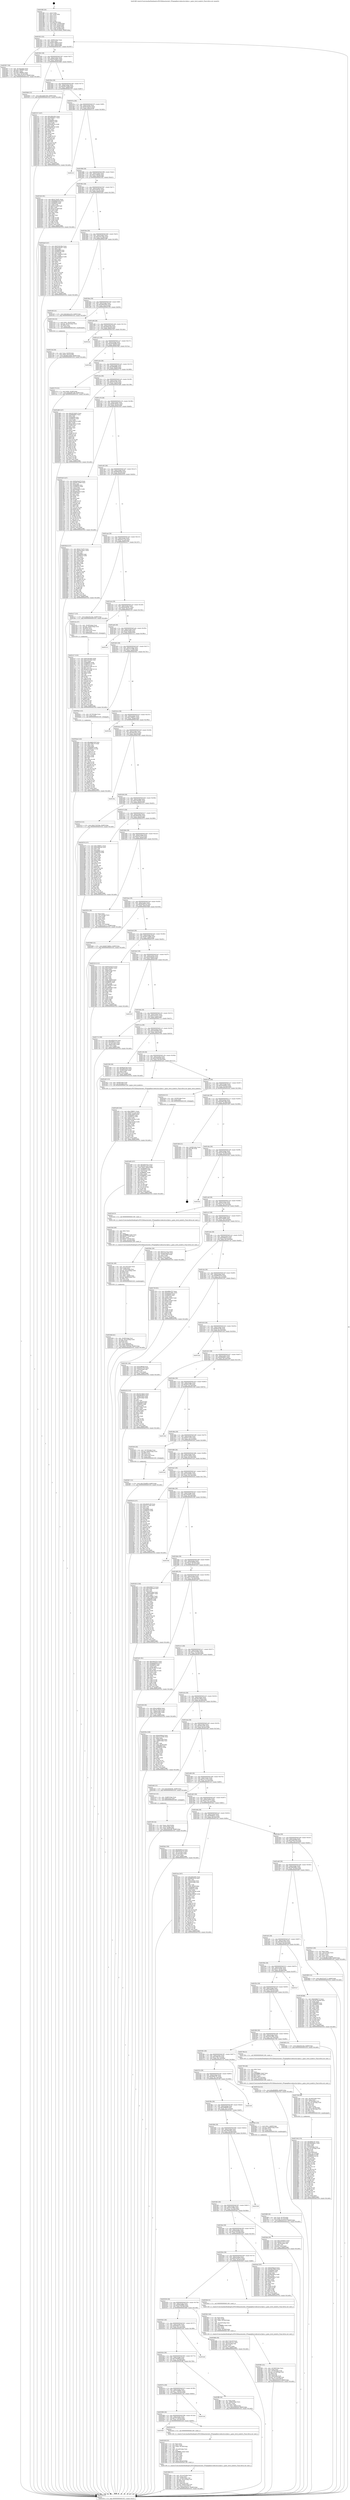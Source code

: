 digraph "0x4018f0" {
  label = "0x4018f0 (/mnt/c/Users/mathe/Desktop/tcc/POCII/binaries/extr_FFmpeglibavcodecatrac3plus.c_gainc_level_mode3s_Final-ollvm.out::main(0))"
  labelloc = "t"
  node[shape=record]

  Entry [label="",width=0.3,height=0.3,shape=circle,fillcolor=black,style=filled]
  "0x401922" [label="{
     0x401922 [32]\l
     | [instrs]\l
     &nbsp;&nbsp;0x401922 \<+6\>: mov -0x88(%rbp),%eax\l
     &nbsp;&nbsp;0x401928 \<+2\>: mov %eax,%ecx\l
     &nbsp;&nbsp;0x40192a \<+6\>: sub $0x837dd6e3,%ecx\l
     &nbsp;&nbsp;0x401930 \<+6\>: mov %eax,-0x8c(%rbp)\l
     &nbsp;&nbsp;0x401936 \<+6\>: mov %ecx,-0x90(%rbp)\l
     &nbsp;&nbsp;0x40193c \<+6\>: je 0000000000402957 \<main+0x1067\>\l
  }"]
  "0x402957" [label="{
     0x402957 [34]\l
     | [instrs]\l
     &nbsp;&nbsp;0x402957 \<+3\>: mov -0x74(%rbp),%eax\l
     &nbsp;&nbsp;0x40295a \<+5\>: add $0x72ff0682,%eax\l
     &nbsp;&nbsp;0x40295f \<+3\>: add $0x1,%eax\l
     &nbsp;&nbsp;0x402962 \<+5\>: sub $0x72ff0682,%eax\l
     &nbsp;&nbsp;0x402967 \<+3\>: mov %eax,-0x74(%rbp)\l
     &nbsp;&nbsp;0x40296a \<+10\>: movl $0xe2c87b15,-0x88(%rbp)\l
     &nbsp;&nbsp;0x402974 \<+5\>: jmp 0000000000403354 \<main+0x1a64\>\l
  }"]
  "0x401942" [label="{
     0x401942 [28]\l
     | [instrs]\l
     &nbsp;&nbsp;0x401942 \<+5\>: jmp 0000000000401947 \<main+0x57\>\l
     &nbsp;&nbsp;0x401947 \<+6\>: mov -0x8c(%rbp),%eax\l
     &nbsp;&nbsp;0x40194d \<+5\>: sub $0x93e2ebc1,%eax\l
     &nbsp;&nbsp;0x401952 \<+6\>: mov %eax,-0x94(%rbp)\l
     &nbsp;&nbsp;0x401958 \<+6\>: je 00000000004026b6 \<main+0xdc6\>\l
  }"]
  Exit [label="",width=0.3,height=0.3,shape=circle,fillcolor=black,style=filled,peripheries=2]
  "0x4026b6" [label="{
     0x4026b6 [15]\l
     | [instrs]\l
     &nbsp;&nbsp;0x4026b6 \<+10\>: movl $0x3ab82208,-0x88(%rbp)\l
     &nbsp;&nbsp;0x4026c0 \<+5\>: jmp 0000000000403354 \<main+0x1a64\>\l
  }"]
  "0x40195e" [label="{
     0x40195e [28]\l
     | [instrs]\l
     &nbsp;&nbsp;0x40195e \<+5\>: jmp 0000000000401963 \<main+0x73\>\l
     &nbsp;&nbsp;0x401963 \<+6\>: mov -0x8c(%rbp),%eax\l
     &nbsp;&nbsp;0x401969 \<+5\>: sub $0x98c22b9e,%eax\l
     &nbsp;&nbsp;0x40196e \<+6\>: mov %eax,-0x98(%rbp)\l
     &nbsp;&nbsp;0x401974 \<+6\>: je 0000000000402257 \<main+0x967\>\l
  }"]
  "0x4030ad" [label="{
     0x4030ad [145]\l
     | [instrs]\l
     &nbsp;&nbsp;0x4030ad \<+5\>: mov $0xabbd2c36,%ecx\l
     &nbsp;&nbsp;0x4030b2 \<+5\>: mov $0x47ffb579,%edx\l
     &nbsp;&nbsp;0x4030b7 \<+3\>: mov $0x1,%sil\l
     &nbsp;&nbsp;0x4030ba \<+3\>: xor %r8d,%r8d\l
     &nbsp;&nbsp;0x4030bd \<+8\>: mov 0x406068,%r9d\l
     &nbsp;&nbsp;0x4030c5 \<+8\>: mov 0x406054,%r10d\l
     &nbsp;&nbsp;0x4030cd \<+4\>: sub $0x1,%r8d\l
     &nbsp;&nbsp;0x4030d1 \<+3\>: mov %r9d,%r11d\l
     &nbsp;&nbsp;0x4030d4 \<+3\>: add %r8d,%r11d\l
     &nbsp;&nbsp;0x4030d7 \<+4\>: imul %r11d,%r9d\l
     &nbsp;&nbsp;0x4030db \<+4\>: and $0x1,%r9d\l
     &nbsp;&nbsp;0x4030df \<+4\>: cmp $0x0,%r9d\l
     &nbsp;&nbsp;0x4030e3 \<+3\>: sete %bl\l
     &nbsp;&nbsp;0x4030e6 \<+4\>: cmp $0xa,%r10d\l
     &nbsp;&nbsp;0x4030ea \<+4\>: setl %r14b\l
     &nbsp;&nbsp;0x4030ee \<+3\>: mov %bl,%r15b\l
     &nbsp;&nbsp;0x4030f1 \<+4\>: xor $0xff,%r15b\l
     &nbsp;&nbsp;0x4030f5 \<+3\>: mov %r14b,%r12b\l
     &nbsp;&nbsp;0x4030f8 \<+4\>: xor $0xff,%r12b\l
     &nbsp;&nbsp;0x4030fc \<+4\>: xor $0x0,%sil\l
     &nbsp;&nbsp;0x403100 \<+3\>: mov %r15b,%r13b\l
     &nbsp;&nbsp;0x403103 \<+4\>: and $0x0,%r13b\l
     &nbsp;&nbsp;0x403107 \<+3\>: and %sil,%bl\l
     &nbsp;&nbsp;0x40310a \<+3\>: mov %r12b,%al\l
     &nbsp;&nbsp;0x40310d \<+2\>: and $0x0,%al\l
     &nbsp;&nbsp;0x40310f \<+3\>: and %sil,%r14b\l
     &nbsp;&nbsp;0x403112 \<+3\>: or %bl,%r13b\l
     &nbsp;&nbsp;0x403115 \<+3\>: or %r14b,%al\l
     &nbsp;&nbsp;0x403118 \<+3\>: xor %al,%r13b\l
     &nbsp;&nbsp;0x40311b \<+3\>: or %r12b,%r15b\l
     &nbsp;&nbsp;0x40311e \<+4\>: xor $0xff,%r15b\l
     &nbsp;&nbsp;0x403122 \<+4\>: or $0x0,%sil\l
     &nbsp;&nbsp;0x403126 \<+3\>: and %sil,%r15b\l
     &nbsp;&nbsp;0x403129 \<+3\>: or %r15b,%r13b\l
     &nbsp;&nbsp;0x40312c \<+4\>: test $0x1,%r13b\l
     &nbsp;&nbsp;0x403130 \<+3\>: cmovne %edx,%ecx\l
     &nbsp;&nbsp;0x403133 \<+6\>: mov %ecx,-0x88(%rbp)\l
     &nbsp;&nbsp;0x403139 \<+5\>: jmp 0000000000403354 \<main+0x1a64\>\l
  }"]
  "0x402257" [label="{
     0x402257 [147]\l
     | [instrs]\l
     &nbsp;&nbsp;0x402257 \<+5\>: mov $0x546e5bf5,%eax\l
     &nbsp;&nbsp;0x40225c \<+5\>: mov $0x36ddbac7,%ecx\l
     &nbsp;&nbsp;0x402261 \<+2\>: mov $0x1,%dl\l
     &nbsp;&nbsp;0x402263 \<+7\>: mov 0x406068,%esi\l
     &nbsp;&nbsp;0x40226a \<+7\>: mov 0x406054,%edi\l
     &nbsp;&nbsp;0x402271 \<+3\>: mov %esi,%r8d\l
     &nbsp;&nbsp;0x402274 \<+7\>: sub $0x6cefb52b,%r8d\l
     &nbsp;&nbsp;0x40227b \<+4\>: sub $0x1,%r8d\l
     &nbsp;&nbsp;0x40227f \<+7\>: add $0x6cefb52b,%r8d\l
     &nbsp;&nbsp;0x402286 \<+4\>: imul %r8d,%esi\l
     &nbsp;&nbsp;0x40228a \<+3\>: and $0x1,%esi\l
     &nbsp;&nbsp;0x40228d \<+3\>: cmp $0x0,%esi\l
     &nbsp;&nbsp;0x402290 \<+4\>: sete %r9b\l
     &nbsp;&nbsp;0x402294 \<+3\>: cmp $0xa,%edi\l
     &nbsp;&nbsp;0x402297 \<+4\>: setl %r10b\l
     &nbsp;&nbsp;0x40229b \<+3\>: mov %r9b,%r11b\l
     &nbsp;&nbsp;0x40229e \<+4\>: xor $0xff,%r11b\l
     &nbsp;&nbsp;0x4022a2 \<+3\>: mov %r10b,%bl\l
     &nbsp;&nbsp;0x4022a5 \<+3\>: xor $0xff,%bl\l
     &nbsp;&nbsp;0x4022a8 \<+3\>: xor $0x1,%dl\l
     &nbsp;&nbsp;0x4022ab \<+3\>: mov %r11b,%r14b\l
     &nbsp;&nbsp;0x4022ae \<+4\>: and $0xff,%r14b\l
     &nbsp;&nbsp;0x4022b2 \<+3\>: and %dl,%r9b\l
     &nbsp;&nbsp;0x4022b5 \<+3\>: mov %bl,%r15b\l
     &nbsp;&nbsp;0x4022b8 \<+4\>: and $0xff,%r15b\l
     &nbsp;&nbsp;0x4022bc \<+3\>: and %dl,%r10b\l
     &nbsp;&nbsp;0x4022bf \<+3\>: or %r9b,%r14b\l
     &nbsp;&nbsp;0x4022c2 \<+3\>: or %r10b,%r15b\l
     &nbsp;&nbsp;0x4022c5 \<+3\>: xor %r15b,%r14b\l
     &nbsp;&nbsp;0x4022c8 \<+3\>: or %bl,%r11b\l
     &nbsp;&nbsp;0x4022cb \<+4\>: xor $0xff,%r11b\l
     &nbsp;&nbsp;0x4022cf \<+3\>: or $0x1,%dl\l
     &nbsp;&nbsp;0x4022d2 \<+3\>: and %dl,%r11b\l
     &nbsp;&nbsp;0x4022d5 \<+3\>: or %r11b,%r14b\l
     &nbsp;&nbsp;0x4022d8 \<+4\>: test $0x1,%r14b\l
     &nbsp;&nbsp;0x4022dc \<+3\>: cmovne %ecx,%eax\l
     &nbsp;&nbsp;0x4022df \<+6\>: mov %eax,-0x88(%rbp)\l
     &nbsp;&nbsp;0x4022e5 \<+5\>: jmp 0000000000403354 \<main+0x1a64\>\l
  }"]
  "0x40197a" [label="{
     0x40197a [28]\l
     | [instrs]\l
     &nbsp;&nbsp;0x40197a \<+5\>: jmp 000000000040197f \<main+0x8f\>\l
     &nbsp;&nbsp;0x40197f \<+6\>: mov -0x8c(%rbp),%eax\l
     &nbsp;&nbsp;0x401985 \<+5\>: sub $0x9a20ad74,%eax\l
     &nbsp;&nbsp;0x40198a \<+6\>: mov %eax,-0x9c(%rbp)\l
     &nbsp;&nbsp;0x401990 \<+6\>: je 00000000004031c5 \<main+0x18d5\>\l
  }"]
  "0x402fe7" [label="{
     0x402fe7 [15]\l
     | [instrs]\l
     &nbsp;&nbsp;0x402fe7 \<+10\>: movl $0x765bf82f,-0x88(%rbp)\l
     &nbsp;&nbsp;0x402ff1 \<+5\>: jmp 0000000000403354 \<main+0x1a64\>\l
  }"]
  "0x4031c5" [label="{
     0x4031c5\l
  }", style=dashed]
  "0x401996" [label="{
     0x401996 [28]\l
     | [instrs]\l
     &nbsp;&nbsp;0x401996 \<+5\>: jmp 000000000040199b \<main+0xab\>\l
     &nbsp;&nbsp;0x40199b \<+6\>: mov -0x8c(%rbp),%eax\l
     &nbsp;&nbsp;0x4019a1 \<+5\>: sub $0xa1cdbfab,%eax\l
     &nbsp;&nbsp;0x4019a6 \<+6\>: mov %eax,-0xa0(%rbp)\l
     &nbsp;&nbsp;0x4019ac \<+6\>: je 00000000004025d2 \<main+0xce2\>\l
  }"]
  "0x402e69" [label="{
     0x402e69 [107]\l
     | [instrs]\l
     &nbsp;&nbsp;0x402e69 \<+5\>: mov $0xc6eb181a,%ecx\l
     &nbsp;&nbsp;0x402e6e \<+5\>: mov $0x30e1a2f2,%edx\l
     &nbsp;&nbsp;0x402e73 \<+10\>: movl $0x0,-0x84(%rbp)\l
     &nbsp;&nbsp;0x402e7d \<+7\>: mov 0x406068,%esi\l
     &nbsp;&nbsp;0x402e84 \<+8\>: mov 0x406054,%r8d\l
     &nbsp;&nbsp;0x402e8c \<+3\>: mov %esi,%r9d\l
     &nbsp;&nbsp;0x402e8f \<+7\>: sub $0xffdf081,%r9d\l
     &nbsp;&nbsp;0x402e96 \<+4\>: sub $0x1,%r9d\l
     &nbsp;&nbsp;0x402e9a \<+7\>: add $0xffdf081,%r9d\l
     &nbsp;&nbsp;0x402ea1 \<+4\>: imul %r9d,%esi\l
     &nbsp;&nbsp;0x402ea5 \<+3\>: and $0x1,%esi\l
     &nbsp;&nbsp;0x402ea8 \<+3\>: cmp $0x0,%esi\l
     &nbsp;&nbsp;0x402eab \<+4\>: sete %r10b\l
     &nbsp;&nbsp;0x402eaf \<+4\>: cmp $0xa,%r8d\l
     &nbsp;&nbsp;0x402eb3 \<+4\>: setl %r11b\l
     &nbsp;&nbsp;0x402eb7 \<+3\>: mov %r10b,%bl\l
     &nbsp;&nbsp;0x402eba \<+3\>: and %r11b,%bl\l
     &nbsp;&nbsp;0x402ebd \<+3\>: xor %r11b,%r10b\l
     &nbsp;&nbsp;0x402ec0 \<+3\>: or %r10b,%bl\l
     &nbsp;&nbsp;0x402ec3 \<+3\>: test $0x1,%bl\l
     &nbsp;&nbsp;0x402ec6 \<+3\>: cmovne %edx,%ecx\l
     &nbsp;&nbsp;0x402ec9 \<+6\>: mov %ecx,-0x88(%rbp)\l
     &nbsp;&nbsp;0x402ecf \<+5\>: jmp 0000000000403354 \<main+0x1a64\>\l
  }"]
  "0x4025d2" [label="{
     0x4025d2 [91]\l
     | [instrs]\l
     &nbsp;&nbsp;0x4025d2 \<+5\>: mov $0x3c73e2f1,%eax\l
     &nbsp;&nbsp;0x4025d7 \<+5\>: mov $0xb8dd2b5d,%ecx\l
     &nbsp;&nbsp;0x4025dc \<+7\>: mov 0x406068,%edx\l
     &nbsp;&nbsp;0x4025e3 \<+7\>: mov 0x406054,%esi\l
     &nbsp;&nbsp;0x4025ea \<+2\>: mov %edx,%edi\l
     &nbsp;&nbsp;0x4025ec \<+6\>: sub $0x3c31ca9f,%edi\l
     &nbsp;&nbsp;0x4025f2 \<+3\>: sub $0x1,%edi\l
     &nbsp;&nbsp;0x4025f5 \<+6\>: add $0x3c31ca9f,%edi\l
     &nbsp;&nbsp;0x4025fb \<+3\>: imul %edi,%edx\l
     &nbsp;&nbsp;0x4025fe \<+3\>: and $0x1,%edx\l
     &nbsp;&nbsp;0x402601 \<+3\>: cmp $0x0,%edx\l
     &nbsp;&nbsp;0x402604 \<+4\>: sete %r8b\l
     &nbsp;&nbsp;0x402608 \<+3\>: cmp $0xa,%esi\l
     &nbsp;&nbsp;0x40260b \<+4\>: setl %r9b\l
     &nbsp;&nbsp;0x40260f \<+3\>: mov %r8b,%r10b\l
     &nbsp;&nbsp;0x402612 \<+3\>: and %r9b,%r10b\l
     &nbsp;&nbsp;0x402615 \<+3\>: xor %r9b,%r8b\l
     &nbsp;&nbsp;0x402618 \<+3\>: or %r8b,%r10b\l
     &nbsp;&nbsp;0x40261b \<+4\>: test $0x1,%r10b\l
     &nbsp;&nbsp;0x40261f \<+3\>: cmovne %ecx,%eax\l
     &nbsp;&nbsp;0x402622 \<+6\>: mov %eax,-0x88(%rbp)\l
     &nbsp;&nbsp;0x402628 \<+5\>: jmp 0000000000403354 \<main+0x1a64\>\l
  }"]
  "0x4019b2" [label="{
     0x4019b2 [28]\l
     | [instrs]\l
     &nbsp;&nbsp;0x4019b2 \<+5\>: jmp 00000000004019b7 \<main+0xc7\>\l
     &nbsp;&nbsp;0x4019b7 \<+6\>: mov -0x8c(%rbp),%eax\l
     &nbsp;&nbsp;0x4019bd \<+5\>: sub $0xa2285141,%eax\l
     &nbsp;&nbsp;0x4019c2 \<+6\>: mov %eax,-0xa4(%rbp)\l
     &nbsp;&nbsp;0x4019c8 \<+6\>: je 0000000000402ba9 \<main+0x12b9\>\l
  }"]
  "0x402c57" [label="{
     0x402c57 [153]\l
     | [instrs]\l
     &nbsp;&nbsp;0x402c57 \<+5\>: mov $0xf104246e,%edx\l
     &nbsp;&nbsp;0x402c5c \<+5\>: mov $0xa34379ae,%esi\l
     &nbsp;&nbsp;0x402c61 \<+3\>: mov $0x1,%r8b\l
     &nbsp;&nbsp;0x402c64 \<+8\>: mov 0x406068,%r9d\l
     &nbsp;&nbsp;0x402c6c \<+8\>: mov 0x406054,%r10d\l
     &nbsp;&nbsp;0x402c74 \<+3\>: mov %r9d,%r11d\l
     &nbsp;&nbsp;0x402c77 \<+7\>: sub $0xa8321589,%r11d\l
     &nbsp;&nbsp;0x402c7e \<+4\>: sub $0x1,%r11d\l
     &nbsp;&nbsp;0x402c82 \<+7\>: add $0xa8321589,%r11d\l
     &nbsp;&nbsp;0x402c89 \<+4\>: imul %r11d,%r9d\l
     &nbsp;&nbsp;0x402c8d \<+4\>: and $0x1,%r9d\l
     &nbsp;&nbsp;0x402c91 \<+4\>: cmp $0x0,%r9d\l
     &nbsp;&nbsp;0x402c95 \<+3\>: sete %bl\l
     &nbsp;&nbsp;0x402c98 \<+4\>: cmp $0xa,%r10d\l
     &nbsp;&nbsp;0x402c9c \<+4\>: setl %r14b\l
     &nbsp;&nbsp;0x402ca0 \<+3\>: mov %bl,%r15b\l
     &nbsp;&nbsp;0x402ca3 \<+4\>: xor $0xff,%r15b\l
     &nbsp;&nbsp;0x402ca7 \<+3\>: mov %r14b,%r12b\l
     &nbsp;&nbsp;0x402caa \<+4\>: xor $0xff,%r12b\l
     &nbsp;&nbsp;0x402cae \<+4\>: xor $0x0,%r8b\l
     &nbsp;&nbsp;0x402cb2 \<+3\>: mov %r15b,%r13b\l
     &nbsp;&nbsp;0x402cb5 \<+4\>: and $0x0,%r13b\l
     &nbsp;&nbsp;0x402cb9 \<+3\>: and %r8b,%bl\l
     &nbsp;&nbsp;0x402cbc \<+3\>: mov %r12b,%al\l
     &nbsp;&nbsp;0x402cbf \<+2\>: and $0x0,%al\l
     &nbsp;&nbsp;0x402cc1 \<+3\>: and %r8b,%r14b\l
     &nbsp;&nbsp;0x402cc4 \<+3\>: or %bl,%r13b\l
     &nbsp;&nbsp;0x402cc7 \<+3\>: or %r14b,%al\l
     &nbsp;&nbsp;0x402cca \<+3\>: xor %al,%r13b\l
     &nbsp;&nbsp;0x402ccd \<+3\>: or %r12b,%r15b\l
     &nbsp;&nbsp;0x402cd0 \<+4\>: xor $0xff,%r15b\l
     &nbsp;&nbsp;0x402cd4 \<+4\>: or $0x0,%r8b\l
     &nbsp;&nbsp;0x402cd8 \<+3\>: and %r8b,%r15b\l
     &nbsp;&nbsp;0x402cdb \<+3\>: or %r15b,%r13b\l
     &nbsp;&nbsp;0x402cde \<+4\>: test $0x1,%r13b\l
     &nbsp;&nbsp;0x402ce2 \<+3\>: cmovne %esi,%edx\l
     &nbsp;&nbsp;0x402ce5 \<+6\>: mov %edx,-0x88(%rbp)\l
     &nbsp;&nbsp;0x402ceb \<+5\>: jmp 0000000000403354 \<main+0x1a64\>\l
  }"]
  "0x402ba9" [label="{
     0x402ba9 [147]\l
     | [instrs]\l
     &nbsp;&nbsp;0x402ba9 \<+5\>: mov $0xf104246e,%eax\l
     &nbsp;&nbsp;0x402bae \<+5\>: mov $0xbd36cd47,%ecx\l
     &nbsp;&nbsp;0x402bb3 \<+2\>: mov $0x1,%dl\l
     &nbsp;&nbsp;0x402bb5 \<+7\>: mov 0x406068,%esi\l
     &nbsp;&nbsp;0x402bbc \<+7\>: mov 0x406054,%edi\l
     &nbsp;&nbsp;0x402bc3 \<+3\>: mov %esi,%r8d\l
     &nbsp;&nbsp;0x402bc6 \<+7\>: add $0x70a8d0a4,%r8d\l
     &nbsp;&nbsp;0x402bcd \<+4\>: sub $0x1,%r8d\l
     &nbsp;&nbsp;0x402bd1 \<+7\>: sub $0x70a8d0a4,%r8d\l
     &nbsp;&nbsp;0x402bd8 \<+4\>: imul %r8d,%esi\l
     &nbsp;&nbsp;0x402bdc \<+3\>: and $0x1,%esi\l
     &nbsp;&nbsp;0x402bdf \<+3\>: cmp $0x0,%esi\l
     &nbsp;&nbsp;0x402be2 \<+4\>: sete %r9b\l
     &nbsp;&nbsp;0x402be6 \<+3\>: cmp $0xa,%edi\l
     &nbsp;&nbsp;0x402be9 \<+4\>: setl %r10b\l
     &nbsp;&nbsp;0x402bed \<+3\>: mov %r9b,%r11b\l
     &nbsp;&nbsp;0x402bf0 \<+4\>: xor $0xff,%r11b\l
     &nbsp;&nbsp;0x402bf4 \<+3\>: mov %r10b,%bl\l
     &nbsp;&nbsp;0x402bf7 \<+3\>: xor $0xff,%bl\l
     &nbsp;&nbsp;0x402bfa \<+3\>: xor $0x0,%dl\l
     &nbsp;&nbsp;0x402bfd \<+3\>: mov %r11b,%r14b\l
     &nbsp;&nbsp;0x402c00 \<+4\>: and $0x0,%r14b\l
     &nbsp;&nbsp;0x402c04 \<+3\>: and %dl,%r9b\l
     &nbsp;&nbsp;0x402c07 \<+3\>: mov %bl,%r15b\l
     &nbsp;&nbsp;0x402c0a \<+4\>: and $0x0,%r15b\l
     &nbsp;&nbsp;0x402c0e \<+3\>: and %dl,%r10b\l
     &nbsp;&nbsp;0x402c11 \<+3\>: or %r9b,%r14b\l
     &nbsp;&nbsp;0x402c14 \<+3\>: or %r10b,%r15b\l
     &nbsp;&nbsp;0x402c17 \<+3\>: xor %r15b,%r14b\l
     &nbsp;&nbsp;0x402c1a \<+3\>: or %bl,%r11b\l
     &nbsp;&nbsp;0x402c1d \<+4\>: xor $0xff,%r11b\l
     &nbsp;&nbsp;0x402c21 \<+3\>: or $0x0,%dl\l
     &nbsp;&nbsp;0x402c24 \<+3\>: and %dl,%r11b\l
     &nbsp;&nbsp;0x402c27 \<+3\>: or %r11b,%r14b\l
     &nbsp;&nbsp;0x402c2a \<+4\>: test $0x1,%r14b\l
     &nbsp;&nbsp;0x402c2e \<+3\>: cmovne %ecx,%eax\l
     &nbsp;&nbsp;0x402c31 \<+6\>: mov %eax,-0x88(%rbp)\l
     &nbsp;&nbsp;0x402c37 \<+5\>: jmp 0000000000403354 \<main+0x1a64\>\l
  }"]
  "0x4019ce" [label="{
     0x4019ce [28]\l
     | [instrs]\l
     &nbsp;&nbsp;0x4019ce \<+5\>: jmp 00000000004019d3 \<main+0xe3\>\l
     &nbsp;&nbsp;0x4019d3 \<+6\>: mov -0x8c(%rbp),%eax\l
     &nbsp;&nbsp;0x4019d9 \<+5\>: sub $0xa34379ae,%eax\l
     &nbsp;&nbsp;0x4019de \<+6\>: mov %eax,-0xa8(%rbp)\l
     &nbsp;&nbsp;0x4019e4 \<+6\>: je 0000000000402cf0 \<main+0x1400\>\l
  }"]
  "0x402a0f" [label="{
     0x402a0f [104]\l
     | [instrs]\l
     &nbsp;&nbsp;0x402a0f \<+5\>: mov $0xc2986f11,%eax\l
     &nbsp;&nbsp;0x402a14 \<+5\>: mov $0xbc0211cd,%ecx\l
     &nbsp;&nbsp;0x402a19 \<+7\>: movl $0x0,-0x80(%rbp)\l
     &nbsp;&nbsp;0x402a20 \<+7\>: mov 0x406068,%edx\l
     &nbsp;&nbsp;0x402a27 \<+8\>: mov 0x406054,%r8d\l
     &nbsp;&nbsp;0x402a2f \<+3\>: mov %edx,%r9d\l
     &nbsp;&nbsp;0x402a32 \<+7\>: add $0xba10a5de,%r9d\l
     &nbsp;&nbsp;0x402a39 \<+4\>: sub $0x1,%r9d\l
     &nbsp;&nbsp;0x402a3d \<+7\>: sub $0xba10a5de,%r9d\l
     &nbsp;&nbsp;0x402a44 \<+4\>: imul %r9d,%edx\l
     &nbsp;&nbsp;0x402a48 \<+3\>: and $0x1,%edx\l
     &nbsp;&nbsp;0x402a4b \<+3\>: cmp $0x0,%edx\l
     &nbsp;&nbsp;0x402a4e \<+4\>: sete %r10b\l
     &nbsp;&nbsp;0x402a52 \<+4\>: cmp $0xa,%r8d\l
     &nbsp;&nbsp;0x402a56 \<+4\>: setl %r11b\l
     &nbsp;&nbsp;0x402a5a \<+3\>: mov %r10b,%bl\l
     &nbsp;&nbsp;0x402a5d \<+3\>: and %r11b,%bl\l
     &nbsp;&nbsp;0x402a60 \<+3\>: xor %r11b,%r10b\l
     &nbsp;&nbsp;0x402a63 \<+3\>: or %r10b,%bl\l
     &nbsp;&nbsp;0x402a66 \<+3\>: test $0x1,%bl\l
     &nbsp;&nbsp;0x402a69 \<+3\>: cmovne %ecx,%eax\l
     &nbsp;&nbsp;0x402a6c \<+6\>: mov %eax,-0x88(%rbp)\l
     &nbsp;&nbsp;0x402a72 \<+5\>: jmp 0000000000403354 \<main+0x1a64\>\l
  }"]
  "0x402cf0" [label="{
     0x402cf0 [15]\l
     | [instrs]\l
     &nbsp;&nbsp;0x402cf0 \<+10\>: movl $0x3bd2a320,-0x88(%rbp)\l
     &nbsp;&nbsp;0x402cfa \<+5\>: jmp 0000000000403354 \<main+0x1a64\>\l
  }"]
  "0x4019ea" [label="{
     0x4019ea [28]\l
     | [instrs]\l
     &nbsp;&nbsp;0x4019ea \<+5\>: jmp 00000000004019ef \<main+0xff\>\l
     &nbsp;&nbsp;0x4019ef \<+6\>: mov -0x8c(%rbp),%eax\l
     &nbsp;&nbsp;0x4019f5 \<+5\>: sub $0xa66438cb,%eax\l
     &nbsp;&nbsp;0x4019fa \<+6\>: mov %eax,-0xac(%rbp)\l
     &nbsp;&nbsp;0x401a00 \<+6\>: je 0000000000402226 \<main+0x936\>\l
  }"]
  "0x4028f1" [label="{
     0x4028f1 [51]\l
     | [instrs]\l
     &nbsp;&nbsp;0x4028f1 \<+6\>: mov -0x1b8(%rbp),%ecx\l
     &nbsp;&nbsp;0x4028f7 \<+3\>: imul %eax,%ecx\l
     &nbsp;&nbsp;0x4028fa \<+4\>: mov -0x70(%rbp),%rdi\l
     &nbsp;&nbsp;0x4028fe \<+4\>: movslq -0x74(%rbp),%r8\l
     &nbsp;&nbsp;0x402902 \<+4\>: shl $0x4,%r8\l
     &nbsp;&nbsp;0x402906 \<+3\>: add %r8,%rdi\l
     &nbsp;&nbsp;0x402909 \<+4\>: mov 0x8(%rdi),%rdi\l
     &nbsp;&nbsp;0x40290d \<+4\>: movslq -0x7c(%rbp),%r8\l
     &nbsp;&nbsp;0x402911 \<+4\>: mov %ecx,(%rdi,%r8,4)\l
     &nbsp;&nbsp;0x402915 \<+10\>: movl $0xd1b2c97f,-0x88(%rbp)\l
     &nbsp;&nbsp;0x40291f \<+5\>: jmp 0000000000403354 \<main+0x1a64\>\l
  }"]
  "0x402226" [label="{
     0x402226 [23]\l
     | [instrs]\l
     &nbsp;&nbsp;0x402226 \<+7\>: movl $0x1,-0x50(%rbp)\l
     &nbsp;&nbsp;0x40222d \<+4\>: movslq -0x50(%rbp),%rax\l
     &nbsp;&nbsp;0x402231 \<+4\>: shl $0x4,%rax\l
     &nbsp;&nbsp;0x402235 \<+3\>: mov %rax,%rdi\l
     &nbsp;&nbsp;0x402238 \<+5\>: call 0000000000401050 \<malloc@plt\>\l
     | [calls]\l
     &nbsp;&nbsp;0x401050 \{1\} (unknown)\l
  }"]
  "0x401a06" [label="{
     0x401a06 [28]\l
     | [instrs]\l
     &nbsp;&nbsp;0x401a06 \<+5\>: jmp 0000000000401a0b \<main+0x11b\>\l
     &nbsp;&nbsp;0x401a0b \<+6\>: mov -0x8c(%rbp),%eax\l
     &nbsp;&nbsp;0x401a11 \<+5\>: sub $0xabbd2c36,%eax\l
     &nbsp;&nbsp;0x401a16 \<+6\>: mov %eax,-0xb0(%rbp)\l
     &nbsp;&nbsp;0x401a1c \<+6\>: je 000000000040333e \<main+0x1a4e\>\l
  }"]
  "0x4028c5" [label="{
     0x4028c5 [44]\l
     | [instrs]\l
     &nbsp;&nbsp;0x4028c5 \<+2\>: xor %ecx,%ecx\l
     &nbsp;&nbsp;0x4028c7 \<+5\>: mov $0x2,%edx\l
     &nbsp;&nbsp;0x4028cc \<+6\>: mov %edx,-0x1b4(%rbp)\l
     &nbsp;&nbsp;0x4028d2 \<+1\>: cltd\l
     &nbsp;&nbsp;0x4028d3 \<+6\>: mov -0x1b4(%rbp),%esi\l
     &nbsp;&nbsp;0x4028d9 \<+2\>: idiv %esi\l
     &nbsp;&nbsp;0x4028db \<+6\>: imul $0xfffffffe,%edx,%edx\l
     &nbsp;&nbsp;0x4028e1 \<+3\>: sub $0x1,%ecx\l
     &nbsp;&nbsp;0x4028e4 \<+2\>: sub %ecx,%edx\l
     &nbsp;&nbsp;0x4028e6 \<+6\>: mov %edx,-0x1b8(%rbp)\l
     &nbsp;&nbsp;0x4028ec \<+5\>: call 0000000000401160 \<next_i\>\l
     | [calls]\l
     &nbsp;&nbsp;0x401160 \{1\} (/mnt/c/Users/mathe/Desktop/tcc/POCII/binaries/extr_FFmpeglibavcodecatrac3plus.c_gainc_level_mode3s_Final-ollvm.out::next_i)\l
  }"]
  "0x40333e" [label="{
     0x40333e\l
  }", style=dashed]
  "0x401a22" [label="{
     0x401a22 [28]\l
     | [instrs]\l
     &nbsp;&nbsp;0x401a22 \<+5\>: jmp 0000000000401a27 \<main+0x137\>\l
     &nbsp;&nbsp;0x401a27 \<+6\>: mov -0x8c(%rbp),%eax\l
     &nbsp;&nbsp;0x401a2d \<+5\>: sub $0xad29ad06,%eax\l
     &nbsp;&nbsp;0x401a32 \<+6\>: mov %eax,-0xb4(%rbp)\l
     &nbsp;&nbsp;0x401a38 \<+6\>: je 00000000004020da \<main+0x7ea\>\l
  }"]
  "0x4027e9" [label="{
     0x4027e9 [170]\l
     | [instrs]\l
     &nbsp;&nbsp;0x4027e9 \<+5\>: mov $0x48f4e797,%ecx\l
     &nbsp;&nbsp;0x4027ee \<+5\>: mov $0x3b65846c,%edx\l
     &nbsp;&nbsp;0x4027f3 \<+3\>: mov $0x1,%r8b\l
     &nbsp;&nbsp;0x4027f6 \<+3\>: xor %r9d,%r9d\l
     &nbsp;&nbsp;0x4027f9 \<+4\>: mov -0x70(%rbp),%rsi\l
     &nbsp;&nbsp;0x4027fd \<+4\>: movslq -0x74(%rbp),%rdi\l
     &nbsp;&nbsp;0x402801 \<+4\>: shl $0x4,%rdi\l
     &nbsp;&nbsp;0x402805 \<+3\>: add %rdi,%rsi\l
     &nbsp;&nbsp;0x402808 \<+4\>: mov %rax,0x8(%rsi)\l
     &nbsp;&nbsp;0x40280c \<+7\>: movl $0x0,-0x7c(%rbp)\l
     &nbsp;&nbsp;0x402813 \<+8\>: mov 0x406068,%r10d\l
     &nbsp;&nbsp;0x40281b \<+8\>: mov 0x406054,%r11d\l
     &nbsp;&nbsp;0x402823 \<+4\>: sub $0x1,%r9d\l
     &nbsp;&nbsp;0x402827 \<+3\>: mov %r10d,%ebx\l
     &nbsp;&nbsp;0x40282a \<+3\>: add %r9d,%ebx\l
     &nbsp;&nbsp;0x40282d \<+4\>: imul %ebx,%r10d\l
     &nbsp;&nbsp;0x402831 \<+4\>: and $0x1,%r10d\l
     &nbsp;&nbsp;0x402835 \<+4\>: cmp $0x0,%r10d\l
     &nbsp;&nbsp;0x402839 \<+4\>: sete %r14b\l
     &nbsp;&nbsp;0x40283d \<+4\>: cmp $0xa,%r11d\l
     &nbsp;&nbsp;0x402841 \<+4\>: setl %r15b\l
     &nbsp;&nbsp;0x402845 \<+3\>: mov %r14b,%r12b\l
     &nbsp;&nbsp;0x402848 \<+4\>: xor $0xff,%r12b\l
     &nbsp;&nbsp;0x40284c \<+3\>: mov %r15b,%r13b\l
     &nbsp;&nbsp;0x40284f \<+4\>: xor $0xff,%r13b\l
     &nbsp;&nbsp;0x402853 \<+4\>: xor $0x1,%r8b\l
     &nbsp;&nbsp;0x402857 \<+3\>: mov %r12b,%al\l
     &nbsp;&nbsp;0x40285a \<+2\>: and $0xff,%al\l
     &nbsp;&nbsp;0x40285c \<+3\>: and %r8b,%r14b\l
     &nbsp;&nbsp;0x40285f \<+3\>: mov %r13b,%sil\l
     &nbsp;&nbsp;0x402862 \<+4\>: and $0xff,%sil\l
     &nbsp;&nbsp;0x402866 \<+3\>: and %r8b,%r15b\l
     &nbsp;&nbsp;0x402869 \<+3\>: or %r14b,%al\l
     &nbsp;&nbsp;0x40286c \<+3\>: or %r15b,%sil\l
     &nbsp;&nbsp;0x40286f \<+3\>: xor %sil,%al\l
     &nbsp;&nbsp;0x402872 \<+3\>: or %r13b,%r12b\l
     &nbsp;&nbsp;0x402875 \<+4\>: xor $0xff,%r12b\l
     &nbsp;&nbsp;0x402879 \<+4\>: or $0x1,%r8b\l
     &nbsp;&nbsp;0x40287d \<+3\>: and %r8b,%r12b\l
     &nbsp;&nbsp;0x402880 \<+3\>: or %r12b,%al\l
     &nbsp;&nbsp;0x402883 \<+2\>: test $0x1,%al\l
     &nbsp;&nbsp;0x402885 \<+3\>: cmovne %edx,%ecx\l
     &nbsp;&nbsp;0x402888 \<+6\>: mov %ecx,-0x88(%rbp)\l
     &nbsp;&nbsp;0x40288e \<+5\>: jmp 0000000000403354 \<main+0x1a64\>\l
  }"]
  "0x4020da" [label="{
     0x4020da\l
  }", style=dashed]
  "0x401a3e" [label="{
     0x401a3e [28]\l
     | [instrs]\l
     &nbsp;&nbsp;0x401a3e \<+5\>: jmp 0000000000401a43 \<main+0x153\>\l
     &nbsp;&nbsp;0x401a43 \<+6\>: mov -0x8c(%rbp),%eax\l
     &nbsp;&nbsp;0x401a49 \<+5\>: sub $0xaf84f690,%eax\l
     &nbsp;&nbsp;0x401a4e \<+6\>: mov %eax,-0xb8(%rbp)\l
     &nbsp;&nbsp;0x401a54 \<+6\>: je 0000000000403170 \<main+0x1880\>\l
  }"]
  "0x4027b8" [label="{
     0x4027b8 [49]\l
     | [instrs]\l
     &nbsp;&nbsp;0x4027b8 \<+6\>: mov -0x1b0(%rbp),%ecx\l
     &nbsp;&nbsp;0x4027be \<+3\>: imul %eax,%ecx\l
     &nbsp;&nbsp;0x4027c1 \<+4\>: mov -0x70(%rbp),%rsi\l
     &nbsp;&nbsp;0x4027c5 \<+4\>: movslq -0x74(%rbp),%rdi\l
     &nbsp;&nbsp;0x4027c9 \<+4\>: shl $0x4,%rdi\l
     &nbsp;&nbsp;0x4027cd \<+3\>: add %rdi,%rsi\l
     &nbsp;&nbsp;0x4027d0 \<+2\>: mov %ecx,(%rsi)\l
     &nbsp;&nbsp;0x4027d2 \<+7\>: movl $0x1,-0x78(%rbp)\l
     &nbsp;&nbsp;0x4027d9 \<+4\>: movslq -0x78(%rbp),%rsi\l
     &nbsp;&nbsp;0x4027dd \<+4\>: shl $0x2,%rsi\l
     &nbsp;&nbsp;0x4027e1 \<+3\>: mov %rsi,%rdi\l
     &nbsp;&nbsp;0x4027e4 \<+5\>: call 0000000000401050 \<malloc@plt\>\l
     | [calls]\l
     &nbsp;&nbsp;0x401050 \{1\} (unknown)\l
  }"]
  "0x403170" [label="{
     0x403170 [22]\l
     | [instrs]\l
     &nbsp;&nbsp;0x403170 \<+7\>: movl $0x0,-0x38(%rbp)\l
     &nbsp;&nbsp;0x403177 \<+10\>: movl $0xee997add,-0x88(%rbp)\l
     &nbsp;&nbsp;0x403181 \<+5\>: jmp 0000000000403354 \<main+0x1a64\>\l
  }"]
  "0x401a5a" [label="{
     0x401a5a [28]\l
     | [instrs]\l
     &nbsp;&nbsp;0x401a5a \<+5\>: jmp 0000000000401a5f \<main+0x16f\>\l
     &nbsp;&nbsp;0x401a5f \<+6\>: mov -0x8c(%rbp),%eax\l
     &nbsp;&nbsp;0x401a65 \<+5\>: sub $0xb2f2c3ee,%eax\l
     &nbsp;&nbsp;0x401a6a \<+6\>: mov %eax,-0xbc(%rbp)\l
     &nbsp;&nbsp;0x401a70 \<+6\>: je 0000000000402a86 \<main+0x1196\>\l
  }"]
  "0x402790" [label="{
     0x402790 [40]\l
     | [instrs]\l
     &nbsp;&nbsp;0x402790 \<+5\>: mov $0x2,%ecx\l
     &nbsp;&nbsp;0x402795 \<+1\>: cltd\l
     &nbsp;&nbsp;0x402796 \<+2\>: idiv %ecx\l
     &nbsp;&nbsp;0x402798 \<+6\>: imul $0xfffffffe,%edx,%ecx\l
     &nbsp;&nbsp;0x40279e \<+6\>: add $0x2e0f3124,%ecx\l
     &nbsp;&nbsp;0x4027a4 \<+3\>: add $0x1,%ecx\l
     &nbsp;&nbsp;0x4027a7 \<+6\>: sub $0x2e0f3124,%ecx\l
     &nbsp;&nbsp;0x4027ad \<+6\>: mov %ecx,-0x1b0(%rbp)\l
     &nbsp;&nbsp;0x4027b3 \<+5\>: call 0000000000401160 \<next_i\>\l
     | [calls]\l
     &nbsp;&nbsp;0x401160 \{1\} (/mnt/c/Users/mathe/Desktop/tcc/POCII/binaries/extr_FFmpeglibavcodecatrac3plus.c_gainc_level_mode3s_Final-ollvm.out::next_i)\l
  }"]
  "0x402a86" [label="{
     0x402a86 [147]\l
     | [instrs]\l
     &nbsp;&nbsp;0x402a86 \<+5\>: mov $0x20216d32,%eax\l
     &nbsp;&nbsp;0x402a8b \<+5\>: mov $0xfdb8dfa1,%ecx\l
     &nbsp;&nbsp;0x402a90 \<+2\>: mov $0x1,%dl\l
     &nbsp;&nbsp;0x402a92 \<+7\>: mov 0x406068,%esi\l
     &nbsp;&nbsp;0x402a99 \<+7\>: mov 0x406054,%edi\l
     &nbsp;&nbsp;0x402aa0 \<+3\>: mov %esi,%r8d\l
     &nbsp;&nbsp;0x402aa3 \<+7\>: add $0xee189c55,%r8d\l
     &nbsp;&nbsp;0x402aaa \<+4\>: sub $0x1,%r8d\l
     &nbsp;&nbsp;0x402aae \<+7\>: sub $0xee189c55,%r8d\l
     &nbsp;&nbsp;0x402ab5 \<+4\>: imul %r8d,%esi\l
     &nbsp;&nbsp;0x402ab9 \<+3\>: and $0x1,%esi\l
     &nbsp;&nbsp;0x402abc \<+3\>: cmp $0x0,%esi\l
     &nbsp;&nbsp;0x402abf \<+4\>: sete %r9b\l
     &nbsp;&nbsp;0x402ac3 \<+3\>: cmp $0xa,%edi\l
     &nbsp;&nbsp;0x402ac6 \<+4\>: setl %r10b\l
     &nbsp;&nbsp;0x402aca \<+3\>: mov %r9b,%r11b\l
     &nbsp;&nbsp;0x402acd \<+4\>: xor $0xff,%r11b\l
     &nbsp;&nbsp;0x402ad1 \<+3\>: mov %r10b,%bl\l
     &nbsp;&nbsp;0x402ad4 \<+3\>: xor $0xff,%bl\l
     &nbsp;&nbsp;0x402ad7 \<+3\>: xor $0x0,%dl\l
     &nbsp;&nbsp;0x402ada \<+3\>: mov %r11b,%r14b\l
     &nbsp;&nbsp;0x402add \<+4\>: and $0x0,%r14b\l
     &nbsp;&nbsp;0x402ae1 \<+3\>: and %dl,%r9b\l
     &nbsp;&nbsp;0x402ae4 \<+3\>: mov %bl,%r15b\l
     &nbsp;&nbsp;0x402ae7 \<+4\>: and $0x0,%r15b\l
     &nbsp;&nbsp;0x402aeb \<+3\>: and %dl,%r10b\l
     &nbsp;&nbsp;0x402aee \<+3\>: or %r9b,%r14b\l
     &nbsp;&nbsp;0x402af1 \<+3\>: or %r10b,%r15b\l
     &nbsp;&nbsp;0x402af4 \<+3\>: xor %r15b,%r14b\l
     &nbsp;&nbsp;0x402af7 \<+3\>: or %bl,%r11b\l
     &nbsp;&nbsp;0x402afa \<+4\>: xor $0xff,%r11b\l
     &nbsp;&nbsp;0x402afe \<+3\>: or $0x0,%dl\l
     &nbsp;&nbsp;0x402b01 \<+3\>: and %dl,%r11b\l
     &nbsp;&nbsp;0x402b04 \<+3\>: or %r11b,%r14b\l
     &nbsp;&nbsp;0x402b07 \<+4\>: test $0x1,%r14b\l
     &nbsp;&nbsp;0x402b0b \<+3\>: cmovne %ecx,%eax\l
     &nbsp;&nbsp;0x402b0e \<+6\>: mov %eax,-0x88(%rbp)\l
     &nbsp;&nbsp;0x402b14 \<+5\>: jmp 0000000000403354 \<main+0x1a64\>\l
  }"]
  "0x401a76" [label="{
     0x401a76 [28]\l
     | [instrs]\l
     &nbsp;&nbsp;0x401a76 \<+5\>: jmp 0000000000401a7b \<main+0x18b\>\l
     &nbsp;&nbsp;0x401a7b \<+6\>: mov -0x8c(%rbp),%eax\l
     &nbsp;&nbsp;0x401a81 \<+5\>: sub $0xb61892e1,%eax\l
     &nbsp;&nbsp;0x401a86 \<+6\>: mov %eax,-0xc0(%rbp)\l
     &nbsp;&nbsp;0x401a8c \<+6\>: je 00000000004024c0 \<main+0xbd0\>\l
  }"]
  "0x4026f8" [label="{
     0x4026f8 [26]\l
     | [instrs]\l
     &nbsp;&nbsp;0x4026f8 \<+4\>: mov %rax,-0x70(%rbp)\l
     &nbsp;&nbsp;0x4026fc \<+7\>: movl $0x0,-0x74(%rbp)\l
     &nbsp;&nbsp;0x402703 \<+10\>: movl $0xe2c87b15,-0x88(%rbp)\l
     &nbsp;&nbsp;0x40270d \<+5\>: jmp 0000000000403354 \<main+0x1a64\>\l
  }"]
  "0x4024c0" [label="{
     0x4024c0 [147]\l
     | [instrs]\l
     &nbsp;&nbsp;0x4024c0 \<+5\>: mov $0x9a20ad74,%eax\l
     &nbsp;&nbsp;0x4024c5 \<+5\>: mov $0xd8732b60,%ecx\l
     &nbsp;&nbsp;0x4024ca \<+2\>: mov $0x1,%dl\l
     &nbsp;&nbsp;0x4024cc \<+7\>: mov 0x406068,%esi\l
     &nbsp;&nbsp;0x4024d3 \<+7\>: mov 0x406054,%edi\l
     &nbsp;&nbsp;0x4024da \<+3\>: mov %esi,%r8d\l
     &nbsp;&nbsp;0x4024dd \<+7\>: sub $0xbf4aed53,%r8d\l
     &nbsp;&nbsp;0x4024e4 \<+4\>: sub $0x1,%r8d\l
     &nbsp;&nbsp;0x4024e8 \<+7\>: add $0xbf4aed53,%r8d\l
     &nbsp;&nbsp;0x4024ef \<+4\>: imul %r8d,%esi\l
     &nbsp;&nbsp;0x4024f3 \<+3\>: and $0x1,%esi\l
     &nbsp;&nbsp;0x4024f6 \<+3\>: cmp $0x0,%esi\l
     &nbsp;&nbsp;0x4024f9 \<+4\>: sete %r9b\l
     &nbsp;&nbsp;0x4024fd \<+3\>: cmp $0xa,%edi\l
     &nbsp;&nbsp;0x402500 \<+4\>: setl %r10b\l
     &nbsp;&nbsp;0x402504 \<+3\>: mov %r9b,%r11b\l
     &nbsp;&nbsp;0x402507 \<+4\>: xor $0xff,%r11b\l
     &nbsp;&nbsp;0x40250b \<+3\>: mov %r10b,%bl\l
     &nbsp;&nbsp;0x40250e \<+3\>: xor $0xff,%bl\l
     &nbsp;&nbsp;0x402511 \<+3\>: xor $0x1,%dl\l
     &nbsp;&nbsp;0x402514 \<+3\>: mov %r11b,%r14b\l
     &nbsp;&nbsp;0x402517 \<+4\>: and $0xff,%r14b\l
     &nbsp;&nbsp;0x40251b \<+3\>: and %dl,%r9b\l
     &nbsp;&nbsp;0x40251e \<+3\>: mov %bl,%r15b\l
     &nbsp;&nbsp;0x402521 \<+4\>: and $0xff,%r15b\l
     &nbsp;&nbsp;0x402525 \<+3\>: and %dl,%r10b\l
     &nbsp;&nbsp;0x402528 \<+3\>: or %r9b,%r14b\l
     &nbsp;&nbsp;0x40252b \<+3\>: or %r10b,%r15b\l
     &nbsp;&nbsp;0x40252e \<+3\>: xor %r15b,%r14b\l
     &nbsp;&nbsp;0x402531 \<+3\>: or %bl,%r11b\l
     &nbsp;&nbsp;0x402534 \<+4\>: xor $0xff,%r11b\l
     &nbsp;&nbsp;0x402538 \<+3\>: or $0x1,%dl\l
     &nbsp;&nbsp;0x40253b \<+3\>: and %dl,%r11b\l
     &nbsp;&nbsp;0x40253e \<+3\>: or %r11b,%r14b\l
     &nbsp;&nbsp;0x402541 \<+4\>: test $0x1,%r14b\l
     &nbsp;&nbsp;0x402545 \<+3\>: cmovne %ecx,%eax\l
     &nbsp;&nbsp;0x402548 \<+6\>: mov %eax,-0x88(%rbp)\l
     &nbsp;&nbsp;0x40254e \<+5\>: jmp 0000000000403354 \<main+0x1a64\>\l
  }"]
  "0x401a92" [label="{
     0x401a92 [28]\l
     | [instrs]\l
     &nbsp;&nbsp;0x401a92 \<+5\>: jmp 0000000000401a97 \<main+0x1a7\>\l
     &nbsp;&nbsp;0x401a97 \<+6\>: mov -0x8c(%rbp),%eax\l
     &nbsp;&nbsp;0x401a9d \<+5\>: sub $0xb8dd2b5d,%eax\l
     &nbsp;&nbsp;0x401aa2 \<+6\>: mov %eax,-0xc4(%rbp)\l
     &nbsp;&nbsp;0x401aa8 \<+6\>: je 000000000040262d \<main+0xd3d\>\l
  }"]
  "0x40248d" [label="{
     0x40248d [51]\l
     | [instrs]\l
     &nbsp;&nbsp;0x40248d \<+6\>: mov -0x1ac(%rbp),%ecx\l
     &nbsp;&nbsp;0x402493 \<+3\>: imul %eax,%ecx\l
     &nbsp;&nbsp;0x402496 \<+4\>: mov -0x58(%rbp),%r8\l
     &nbsp;&nbsp;0x40249a \<+4\>: movslq -0x5c(%rbp),%r9\l
     &nbsp;&nbsp;0x40249e \<+4\>: shl $0x4,%r9\l
     &nbsp;&nbsp;0x4024a2 \<+3\>: add %r9,%r8\l
     &nbsp;&nbsp;0x4024a5 \<+4\>: mov 0x8(%r8),%r8\l
     &nbsp;&nbsp;0x4024a9 \<+4\>: movslq -0x64(%rbp),%r9\l
     &nbsp;&nbsp;0x4024ad \<+4\>: mov %ecx,(%r8,%r9,4)\l
     &nbsp;&nbsp;0x4024b1 \<+10\>: movl $0xb61892e1,-0x88(%rbp)\l
     &nbsp;&nbsp;0x4024bb \<+5\>: jmp 0000000000403354 \<main+0x1a64\>\l
  }"]
  "0x40262d" [label="{
     0x40262d [137]\l
     | [instrs]\l
     &nbsp;&nbsp;0x40262d \<+5\>: mov $0x3c73e2f1,%eax\l
     &nbsp;&nbsp;0x402632 \<+5\>: mov $0x93e2ebc1,%ecx\l
     &nbsp;&nbsp;0x402637 \<+2\>: mov $0x1,%dl\l
     &nbsp;&nbsp;0x402639 \<+2\>: xor %esi,%esi\l
     &nbsp;&nbsp;0x40263b \<+7\>: mov 0x406068,%edi\l
     &nbsp;&nbsp;0x402642 \<+8\>: mov 0x406054,%r8d\l
     &nbsp;&nbsp;0x40264a \<+3\>: sub $0x1,%esi\l
     &nbsp;&nbsp;0x40264d \<+3\>: mov %edi,%r9d\l
     &nbsp;&nbsp;0x402650 \<+3\>: add %esi,%r9d\l
     &nbsp;&nbsp;0x402653 \<+4\>: imul %r9d,%edi\l
     &nbsp;&nbsp;0x402657 \<+3\>: and $0x1,%edi\l
     &nbsp;&nbsp;0x40265a \<+3\>: cmp $0x0,%edi\l
     &nbsp;&nbsp;0x40265d \<+4\>: sete %r10b\l
     &nbsp;&nbsp;0x402661 \<+4\>: cmp $0xa,%r8d\l
     &nbsp;&nbsp;0x402665 \<+4\>: setl %r11b\l
     &nbsp;&nbsp;0x402669 \<+3\>: mov %r10b,%bl\l
     &nbsp;&nbsp;0x40266c \<+3\>: xor $0xff,%bl\l
     &nbsp;&nbsp;0x40266f \<+3\>: mov %r11b,%r14b\l
     &nbsp;&nbsp;0x402672 \<+4\>: xor $0xff,%r14b\l
     &nbsp;&nbsp;0x402676 \<+3\>: xor $0x1,%dl\l
     &nbsp;&nbsp;0x402679 \<+3\>: mov %bl,%r15b\l
     &nbsp;&nbsp;0x40267c \<+4\>: and $0xff,%r15b\l
     &nbsp;&nbsp;0x402680 \<+3\>: and %dl,%r10b\l
     &nbsp;&nbsp;0x402683 \<+3\>: mov %r14b,%r12b\l
     &nbsp;&nbsp;0x402686 \<+4\>: and $0xff,%r12b\l
     &nbsp;&nbsp;0x40268a \<+3\>: and %dl,%r11b\l
     &nbsp;&nbsp;0x40268d \<+3\>: or %r10b,%r15b\l
     &nbsp;&nbsp;0x402690 \<+3\>: or %r11b,%r12b\l
     &nbsp;&nbsp;0x402693 \<+3\>: xor %r12b,%r15b\l
     &nbsp;&nbsp;0x402696 \<+3\>: or %r14b,%bl\l
     &nbsp;&nbsp;0x402699 \<+3\>: xor $0xff,%bl\l
     &nbsp;&nbsp;0x40269c \<+3\>: or $0x1,%dl\l
     &nbsp;&nbsp;0x40269f \<+2\>: and %dl,%bl\l
     &nbsp;&nbsp;0x4026a1 \<+3\>: or %bl,%r15b\l
     &nbsp;&nbsp;0x4026a4 \<+4\>: test $0x1,%r15b\l
     &nbsp;&nbsp;0x4026a8 \<+3\>: cmovne %ecx,%eax\l
     &nbsp;&nbsp;0x4026ab \<+6\>: mov %eax,-0x88(%rbp)\l
     &nbsp;&nbsp;0x4026b1 \<+5\>: jmp 0000000000403354 \<main+0x1a64\>\l
  }"]
  "0x401aae" [label="{
     0x401aae [28]\l
     | [instrs]\l
     &nbsp;&nbsp;0x401aae \<+5\>: jmp 0000000000401ab3 \<main+0x1c3\>\l
     &nbsp;&nbsp;0x401ab3 \<+6\>: mov -0x8c(%rbp),%eax\l
     &nbsp;&nbsp;0x401ab9 \<+5\>: sub $0xbc0211cd,%eax\l
     &nbsp;&nbsp;0x401abe \<+6\>: mov %eax,-0xc8(%rbp)\l
     &nbsp;&nbsp;0x401ac4 \<+6\>: je 0000000000402a77 \<main+0x1187\>\l
  }"]
  "0x402459" [label="{
     0x402459 [52]\l
     | [instrs]\l
     &nbsp;&nbsp;0x402459 \<+2\>: xor %ecx,%ecx\l
     &nbsp;&nbsp;0x40245b \<+5\>: mov $0x2,%edx\l
     &nbsp;&nbsp;0x402460 \<+6\>: mov %edx,-0x1a8(%rbp)\l
     &nbsp;&nbsp;0x402466 \<+1\>: cltd\l
     &nbsp;&nbsp;0x402467 \<+6\>: mov -0x1a8(%rbp),%esi\l
     &nbsp;&nbsp;0x40246d \<+2\>: idiv %esi\l
     &nbsp;&nbsp;0x40246f \<+6\>: imul $0xfffffffe,%edx,%edx\l
     &nbsp;&nbsp;0x402475 \<+2\>: mov %ecx,%edi\l
     &nbsp;&nbsp;0x402477 \<+2\>: sub %edx,%edi\l
     &nbsp;&nbsp;0x402479 \<+2\>: mov %ecx,%edx\l
     &nbsp;&nbsp;0x40247b \<+3\>: sub $0x1,%edx\l
     &nbsp;&nbsp;0x40247e \<+2\>: add %edx,%edi\l
     &nbsp;&nbsp;0x402480 \<+2\>: sub %edi,%ecx\l
     &nbsp;&nbsp;0x402482 \<+6\>: mov %ecx,-0x1ac(%rbp)\l
     &nbsp;&nbsp;0x402488 \<+5\>: call 0000000000401160 \<next_i\>\l
     | [calls]\l
     &nbsp;&nbsp;0x401160 \{1\} (/mnt/c/Users/mathe/Desktop/tcc/POCII/binaries/extr_FFmpeglibavcodecatrac3plus.c_gainc_level_mode3s_Final-ollvm.out::next_i)\l
  }"]
  "0x402a77" [label="{
     0x402a77 [15]\l
     | [instrs]\l
     &nbsp;&nbsp;0x402a77 \<+10\>: movl $0xb2f2c3ee,-0x88(%rbp)\l
     &nbsp;&nbsp;0x402a81 \<+5\>: jmp 0000000000403354 \<main+0x1a64\>\l
  }"]
  "0x401aca" [label="{
     0x401aca [28]\l
     | [instrs]\l
     &nbsp;&nbsp;0x401aca \<+5\>: jmp 0000000000401acf \<main+0x1df\>\l
     &nbsp;&nbsp;0x401acf \<+6\>: mov -0x8c(%rbp),%eax\l
     &nbsp;&nbsp;0x401ad5 \<+5\>: sub $0xbd36cd47,%eax\l
     &nbsp;&nbsp;0x401ada \<+6\>: mov %eax,-0xcc(%rbp)\l
     &nbsp;&nbsp;0x401ae0 \<+6\>: je 0000000000402c3c \<main+0x134c\>\l
  }"]
  "0x4020b2" [label="{
     0x4020b2\l
  }", style=dashed]
  "0x402c3c" [label="{
     0x402c3c [27]\l
     | [instrs]\l
     &nbsp;&nbsp;0x402c3c \<+4\>: mov -0x58(%rbp),%rax\l
     &nbsp;&nbsp;0x402c40 \<+4\>: movslq -0x80(%rbp),%rcx\l
     &nbsp;&nbsp;0x402c44 \<+4\>: shl $0x4,%rcx\l
     &nbsp;&nbsp;0x402c48 \<+3\>: add %rcx,%rax\l
     &nbsp;&nbsp;0x402c4b \<+4\>: mov 0x8(%rax),%rax\l
     &nbsp;&nbsp;0x402c4f \<+3\>: mov %rax,%rdi\l
     &nbsp;&nbsp;0x402c52 \<+5\>: call 0000000000401030 \<free@plt\>\l
     | [calls]\l
     &nbsp;&nbsp;0x401030 \{1\} (unknown)\l
  }"]
  "0x401ae6" [label="{
     0x401ae6 [28]\l
     | [instrs]\l
     &nbsp;&nbsp;0x401ae6 \<+5\>: jmp 0000000000401aeb \<main+0x1fb\>\l
     &nbsp;&nbsp;0x401aeb \<+6\>: mov -0x8c(%rbp),%eax\l
     &nbsp;&nbsp;0x401af1 \<+5\>: sub $0xbf2a3efc,%eax\l
     &nbsp;&nbsp;0x401af6 \<+6\>: mov %eax,-0xd0(%rbp)\l
     &nbsp;&nbsp;0x401afc \<+6\>: je 000000000040315c \<main+0x186c\>\l
  }"]
  "0x402454" [label="{
     0x402454 [5]\l
     | [instrs]\l
     &nbsp;&nbsp;0x402454 \<+5\>: call 0000000000401160 \<next_i\>\l
     | [calls]\l
     &nbsp;&nbsp;0x401160 \{1\} (/mnt/c/Users/mathe/Desktop/tcc/POCII/binaries/extr_FFmpeglibavcodecatrac3plus.c_gainc_level_mode3s_Final-ollvm.out::next_i)\l
  }"]
  "0x40315c" [label="{
     0x40315c\l
  }", style=dashed]
  "0x401b02" [label="{
     0x401b02 [28]\l
     | [instrs]\l
     &nbsp;&nbsp;0x401b02 \<+5\>: jmp 0000000000401b07 \<main+0x217\>\l
     &nbsp;&nbsp;0x401b07 \<+6\>: mov -0x8c(%rbp),%eax\l
     &nbsp;&nbsp;0x401b0d \<+5\>: sub $0xc21574fb,%eax\l
     &nbsp;&nbsp;0x401b12 \<+6\>: mov %eax,-0xd4(%rbp)\l
     &nbsp;&nbsp;0x401b18 \<+6\>: je 00000000004030a1 \<main+0x17b1\>\l
  }"]
  "0x402096" [label="{
     0x402096 [28]\l
     | [instrs]\l
     &nbsp;&nbsp;0x402096 \<+5\>: jmp 000000000040209b \<main+0x7ab\>\l
     &nbsp;&nbsp;0x40209b \<+6\>: mov -0x8c(%rbp),%eax\l
     &nbsp;&nbsp;0x4020a1 \<+5\>: sub $0x78726ecd,%eax\l
     &nbsp;&nbsp;0x4020a6 \<+6\>: mov %eax,-0x1a0(%rbp)\l
     &nbsp;&nbsp;0x4020ac \<+6\>: je 0000000000402454 \<main+0xb64\>\l
  }"]
  "0x4030a1" [label="{
     0x4030a1 [12]\l
     | [instrs]\l
     &nbsp;&nbsp;0x4030a1 \<+4\>: mov -0x70(%rbp),%rax\l
     &nbsp;&nbsp;0x4030a5 \<+3\>: mov %rax,%rdi\l
     &nbsp;&nbsp;0x4030a8 \<+5\>: call 0000000000401030 \<free@plt\>\l
     | [calls]\l
     &nbsp;&nbsp;0x401030 \{1\} (unknown)\l
  }"]
  "0x401b1e" [label="{
     0x401b1e [28]\l
     | [instrs]\l
     &nbsp;&nbsp;0x401b1e \<+5\>: jmp 0000000000401b23 \<main+0x233\>\l
     &nbsp;&nbsp;0x401b23 \<+6\>: mov -0x8c(%rbp),%eax\l
     &nbsp;&nbsp;0x401b29 \<+5\>: sub $0xc2986f11,%eax\l
     &nbsp;&nbsp;0x401b2e \<+6\>: mov %eax,-0xd8(%rbp)\l
     &nbsp;&nbsp;0x401b34 \<+6\>: je 000000000040328a \<main+0x199a\>\l
  }"]
  "0x4021d4" [label="{
     0x4021d4\l
  }", style=dashed]
  "0x40328a" [label="{
     0x40328a\l
  }", style=dashed]
  "0x401b3a" [label="{
     0x401b3a [28]\l
     | [instrs]\l
     &nbsp;&nbsp;0x401b3a \<+5\>: jmp 0000000000401b3f \<main+0x24f\>\l
     &nbsp;&nbsp;0x401b3f \<+6\>: mov -0x8c(%rbp),%eax\l
     &nbsp;&nbsp;0x401b45 \<+5\>: sub $0xc6eb181a,%eax\l
     &nbsp;&nbsp;0x401b4a \<+6\>: mov %eax,-0xdc(%rbp)\l
     &nbsp;&nbsp;0x401b50 \<+6\>: je 000000000040330a \<main+0x1a1a\>\l
  }"]
  "0x40207a" [label="{
     0x40207a [28]\l
     | [instrs]\l
     &nbsp;&nbsp;0x40207a \<+5\>: jmp 000000000040207f \<main+0x78f\>\l
     &nbsp;&nbsp;0x40207f \<+6\>: mov -0x8c(%rbp),%eax\l
     &nbsp;&nbsp;0x402085 \<+5\>: sub $0x77348302,%eax\l
     &nbsp;&nbsp;0x40208a \<+6\>: mov %eax,-0x19c(%rbp)\l
     &nbsp;&nbsp;0x402090 \<+6\>: je 00000000004021d4 \<main+0x8e4\>\l
  }"]
  "0x40330a" [label="{
     0x40330a\l
  }", style=dashed]
  "0x401b56" [label="{
     0x401b56 [28]\l
     | [instrs]\l
     &nbsp;&nbsp;0x401b56 \<+5\>: jmp 0000000000401b5b \<main+0x26b\>\l
     &nbsp;&nbsp;0x401b5b \<+6\>: mov -0x8c(%rbp),%eax\l
     &nbsp;&nbsp;0x401b61 \<+5\>: sub $0xcc56a082,%eax\l
     &nbsp;&nbsp;0x401b66 \<+6\>: mov %eax,-0xe0(%rbp)\l
     &nbsp;&nbsp;0x401b6c \<+6\>: je 00000000004025c3 \<main+0xcd3\>\l
  }"]
  "0x402ff6" [label="{
     0x402ff6 [34]\l
     | [instrs]\l
     &nbsp;&nbsp;0x402ff6 \<+2\>: xor %eax,%eax\l
     &nbsp;&nbsp;0x402ff8 \<+6\>: mov -0x84(%rbp),%ecx\l
     &nbsp;&nbsp;0x402ffe \<+3\>: sub $0x1,%eax\l
     &nbsp;&nbsp;0x403001 \<+2\>: sub %eax,%ecx\l
     &nbsp;&nbsp;0x403003 \<+6\>: mov %ecx,-0x84(%rbp)\l
     &nbsp;&nbsp;0x403009 \<+10\>: movl $0x563645fe,-0x88(%rbp)\l
     &nbsp;&nbsp;0x403013 \<+5\>: jmp 0000000000403354 \<main+0x1a64\>\l
  }"]
  "0x4025c3" [label="{
     0x4025c3 [15]\l
     | [instrs]\l
     &nbsp;&nbsp;0x4025c3 \<+10\>: movl $0x274333da,-0x88(%rbp)\l
     &nbsp;&nbsp;0x4025cd \<+5\>: jmp 0000000000403354 \<main+0x1a64\>\l
  }"]
  "0x401b72" [label="{
     0x401b72 [28]\l
     | [instrs]\l
     &nbsp;&nbsp;0x401b72 \<+5\>: jmp 0000000000401b77 \<main+0x287\>\l
     &nbsp;&nbsp;0x401b77 \<+6\>: mov -0x8c(%rbp),%eax\l
     &nbsp;&nbsp;0x401b7d \<+5\>: sub $0xcd93d104,%eax\l
     &nbsp;&nbsp;0x401b82 \<+6\>: mov %eax,-0xe4(%rbp)\l
     &nbsp;&nbsp;0x401b88 \<+6\>: je 0000000000402979 \<main+0x1089\>\l
  }"]
  "0x40205e" [label="{
     0x40205e [28]\l
     | [instrs]\l
     &nbsp;&nbsp;0x40205e \<+5\>: jmp 0000000000402063 \<main+0x773\>\l
     &nbsp;&nbsp;0x402063 \<+6\>: mov -0x8c(%rbp),%eax\l
     &nbsp;&nbsp;0x402069 \<+5\>: sub $0x765bf82f,%eax\l
     &nbsp;&nbsp;0x40206e \<+6\>: mov %eax,-0x198(%rbp)\l
     &nbsp;&nbsp;0x402074 \<+6\>: je 0000000000402ff6 \<main+0x1706\>\l
  }"]
  "0x402979" [label="{
     0x402979 [137]\l
     | [instrs]\l
     &nbsp;&nbsp;0x402979 \<+5\>: mov $0xc2986f11,%eax\l
     &nbsp;&nbsp;0x40297e \<+5\>: mov $0xe5bfb3a9,%ecx\l
     &nbsp;&nbsp;0x402983 \<+2\>: mov $0x1,%dl\l
     &nbsp;&nbsp;0x402985 \<+2\>: xor %esi,%esi\l
     &nbsp;&nbsp;0x402987 \<+7\>: mov 0x406068,%edi\l
     &nbsp;&nbsp;0x40298e \<+8\>: mov 0x406054,%r8d\l
     &nbsp;&nbsp;0x402996 \<+3\>: sub $0x1,%esi\l
     &nbsp;&nbsp;0x402999 \<+3\>: mov %edi,%r9d\l
     &nbsp;&nbsp;0x40299c \<+3\>: add %esi,%r9d\l
     &nbsp;&nbsp;0x40299f \<+4\>: imul %r9d,%edi\l
     &nbsp;&nbsp;0x4029a3 \<+3\>: and $0x1,%edi\l
     &nbsp;&nbsp;0x4029a6 \<+3\>: cmp $0x0,%edi\l
     &nbsp;&nbsp;0x4029a9 \<+4\>: sete %r10b\l
     &nbsp;&nbsp;0x4029ad \<+4\>: cmp $0xa,%r8d\l
     &nbsp;&nbsp;0x4029b1 \<+4\>: setl %r11b\l
     &nbsp;&nbsp;0x4029b5 \<+3\>: mov %r10b,%bl\l
     &nbsp;&nbsp;0x4029b8 \<+3\>: xor $0xff,%bl\l
     &nbsp;&nbsp;0x4029bb \<+3\>: mov %r11b,%r14b\l
     &nbsp;&nbsp;0x4029be \<+4\>: xor $0xff,%r14b\l
     &nbsp;&nbsp;0x4029c2 \<+3\>: xor $0x1,%dl\l
     &nbsp;&nbsp;0x4029c5 \<+3\>: mov %bl,%r15b\l
     &nbsp;&nbsp;0x4029c8 \<+4\>: and $0xff,%r15b\l
     &nbsp;&nbsp;0x4029cc \<+3\>: and %dl,%r10b\l
     &nbsp;&nbsp;0x4029cf \<+3\>: mov %r14b,%r12b\l
     &nbsp;&nbsp;0x4029d2 \<+4\>: and $0xff,%r12b\l
     &nbsp;&nbsp;0x4029d6 \<+3\>: and %dl,%r11b\l
     &nbsp;&nbsp;0x4029d9 \<+3\>: or %r10b,%r15b\l
     &nbsp;&nbsp;0x4029dc \<+3\>: or %r11b,%r12b\l
     &nbsp;&nbsp;0x4029df \<+3\>: xor %r12b,%r15b\l
     &nbsp;&nbsp;0x4029e2 \<+3\>: or %r14b,%bl\l
     &nbsp;&nbsp;0x4029e5 \<+3\>: xor $0xff,%bl\l
     &nbsp;&nbsp;0x4029e8 \<+3\>: or $0x1,%dl\l
     &nbsp;&nbsp;0x4029eb \<+2\>: and %dl,%bl\l
     &nbsp;&nbsp;0x4029ed \<+3\>: or %bl,%r15b\l
     &nbsp;&nbsp;0x4029f0 \<+4\>: test $0x1,%r15b\l
     &nbsp;&nbsp;0x4029f4 \<+3\>: cmovne %ecx,%eax\l
     &nbsp;&nbsp;0x4029f7 \<+6\>: mov %eax,-0x88(%rbp)\l
     &nbsp;&nbsp;0x4029fd \<+5\>: jmp 0000000000403354 \<main+0x1a64\>\l
  }"]
  "0x401b8e" [label="{
     0x401b8e [28]\l
     | [instrs]\l
     &nbsp;&nbsp;0x401b8e \<+5\>: jmp 0000000000401b93 \<main+0x2a3\>\l
     &nbsp;&nbsp;0x401b93 \<+6\>: mov -0x8c(%rbp),%eax\l
     &nbsp;&nbsp;0x401b99 \<+5\>: sub $0xd1b2c97f,%eax\l
     &nbsp;&nbsp;0x401b9e \<+6\>: mov %eax,-0xe8(%rbp)\l
     &nbsp;&nbsp;0x401ba4 \<+6\>: je 0000000000402924 \<main+0x1034\>\l
  }"]
  "0x4032e6" [label="{
     0x4032e6\l
  }", style=dashed]
  "0x402924" [label="{
     0x402924 [36]\l
     | [instrs]\l
     &nbsp;&nbsp;0x402924 \<+2\>: xor %eax,%eax\l
     &nbsp;&nbsp;0x402926 \<+3\>: mov -0x7c(%rbp),%ecx\l
     &nbsp;&nbsp;0x402929 \<+2\>: mov %eax,%edx\l
     &nbsp;&nbsp;0x40292b \<+2\>: sub %ecx,%edx\l
     &nbsp;&nbsp;0x40292d \<+2\>: mov %eax,%ecx\l
     &nbsp;&nbsp;0x40292f \<+3\>: sub $0x1,%ecx\l
     &nbsp;&nbsp;0x402932 \<+2\>: add %ecx,%edx\l
     &nbsp;&nbsp;0x402934 \<+2\>: sub %edx,%eax\l
     &nbsp;&nbsp;0x402936 \<+3\>: mov %eax,-0x7c(%rbp)\l
     &nbsp;&nbsp;0x402939 \<+10\>: movl $0x352cf172,-0x88(%rbp)\l
     &nbsp;&nbsp;0x402943 \<+5\>: jmp 0000000000403354 \<main+0x1a64\>\l
  }"]
  "0x401baa" [label="{
     0x401baa [28]\l
     | [instrs]\l
     &nbsp;&nbsp;0x401baa \<+5\>: jmp 0000000000401baf \<main+0x2bf\>\l
     &nbsp;&nbsp;0x401baf \<+6\>: mov -0x8c(%rbp),%eax\l
     &nbsp;&nbsp;0x401bb5 \<+5\>: sub $0xd4e061c4,%eax\l
     &nbsp;&nbsp;0x401bba \<+6\>: mov %eax,-0xec(%rbp)\l
     &nbsp;&nbsp;0x401bc0 \<+6\>: je 0000000000402948 \<main+0x1058\>\l
  }"]
  "0x402042" [label="{
     0x402042 [28]\l
     | [instrs]\l
     &nbsp;&nbsp;0x402042 \<+5\>: jmp 0000000000402047 \<main+0x757\>\l
     &nbsp;&nbsp;0x402047 \<+6\>: mov -0x8c(%rbp),%eax\l
     &nbsp;&nbsp;0x40204d \<+5\>: sub $0x6c86d775,%eax\l
     &nbsp;&nbsp;0x402052 \<+6\>: mov %eax,-0x194(%rbp)\l
     &nbsp;&nbsp;0x402058 \<+6\>: je 00000000004032e6 \<main+0x19f6\>\l
  }"]
  "0x402948" [label="{
     0x402948 [15]\l
     | [instrs]\l
     &nbsp;&nbsp;0x402948 \<+10\>: movl $0x837dd6e3,-0x88(%rbp)\l
     &nbsp;&nbsp;0x402952 \<+5\>: jmp 0000000000403354 \<main+0x1a64\>\l
  }"]
  "0x401bc6" [label="{
     0x401bc6 [28]\l
     | [instrs]\l
     &nbsp;&nbsp;0x401bc6 \<+5\>: jmp 0000000000401bcb \<main+0x2db\>\l
     &nbsp;&nbsp;0x401bcb \<+6\>: mov -0x8c(%rbp),%eax\l
     &nbsp;&nbsp;0x401bd1 \<+5\>: sub $0xd8732b60,%eax\l
     &nbsp;&nbsp;0x401bd6 \<+6\>: mov %eax,-0xf0(%rbp)\l
     &nbsp;&nbsp;0x401bdc \<+6\>: je 0000000000402553 \<main+0xc63\>\l
  }"]
  "0x402b8b" [label="{
     0x402b8b [30]\l
     | [instrs]\l
     &nbsp;&nbsp;0x402b8b \<+5\>: mov $0x2733c32f,%eax\l
     &nbsp;&nbsp;0x402b90 \<+5\>: mov $0xa2285141,%ecx\l
     &nbsp;&nbsp;0x402b95 \<+3\>: mov -0x2a(%rbp),%dl\l
     &nbsp;&nbsp;0x402b98 \<+3\>: test $0x1,%dl\l
     &nbsp;&nbsp;0x402b9b \<+3\>: cmovne %ecx,%eax\l
     &nbsp;&nbsp;0x402b9e \<+6\>: mov %eax,-0x88(%rbp)\l
     &nbsp;&nbsp;0x402ba4 \<+5\>: jmp 0000000000403354 \<main+0x1a64\>\l
  }"]
  "0x402553" [label="{
     0x402553 [112]\l
     | [instrs]\l
     &nbsp;&nbsp;0x402553 \<+5\>: mov $0x9a20ad74,%eax\l
     &nbsp;&nbsp;0x402558 \<+5\>: mov $0xcc56a082,%ecx\l
     &nbsp;&nbsp;0x40255d \<+2\>: xor %edx,%edx\l
     &nbsp;&nbsp;0x40255f \<+3\>: mov -0x64(%rbp),%esi\l
     &nbsp;&nbsp;0x402562 \<+2\>: mov %edx,%edi\l
     &nbsp;&nbsp;0x402564 \<+2\>: sub %esi,%edi\l
     &nbsp;&nbsp;0x402566 \<+2\>: mov %edx,%esi\l
     &nbsp;&nbsp;0x402568 \<+3\>: sub $0x1,%esi\l
     &nbsp;&nbsp;0x40256b \<+2\>: add %esi,%edi\l
     &nbsp;&nbsp;0x40256d \<+2\>: sub %edi,%edx\l
     &nbsp;&nbsp;0x40256f \<+3\>: mov %edx,-0x64(%rbp)\l
     &nbsp;&nbsp;0x402572 \<+7\>: mov 0x406068,%edx\l
     &nbsp;&nbsp;0x402579 \<+7\>: mov 0x406054,%esi\l
     &nbsp;&nbsp;0x402580 \<+2\>: mov %edx,%edi\l
     &nbsp;&nbsp;0x402582 \<+6\>: sub $0xcd9f3695,%edi\l
     &nbsp;&nbsp;0x402588 \<+3\>: sub $0x1,%edi\l
     &nbsp;&nbsp;0x40258b \<+6\>: add $0xcd9f3695,%edi\l
     &nbsp;&nbsp;0x402591 \<+3\>: imul %edi,%edx\l
     &nbsp;&nbsp;0x402594 \<+3\>: and $0x1,%edx\l
     &nbsp;&nbsp;0x402597 \<+3\>: cmp $0x0,%edx\l
     &nbsp;&nbsp;0x40259a \<+4\>: sete %r8b\l
     &nbsp;&nbsp;0x40259e \<+3\>: cmp $0xa,%esi\l
     &nbsp;&nbsp;0x4025a1 \<+4\>: setl %r9b\l
     &nbsp;&nbsp;0x4025a5 \<+3\>: mov %r8b,%r10b\l
     &nbsp;&nbsp;0x4025a8 \<+3\>: and %r9b,%r10b\l
     &nbsp;&nbsp;0x4025ab \<+3\>: xor %r9b,%r8b\l
     &nbsp;&nbsp;0x4025ae \<+3\>: or %r8b,%r10b\l
     &nbsp;&nbsp;0x4025b1 \<+4\>: test $0x1,%r10b\l
     &nbsp;&nbsp;0x4025b5 \<+3\>: cmovne %ecx,%eax\l
     &nbsp;&nbsp;0x4025b8 \<+6\>: mov %eax,-0x88(%rbp)\l
     &nbsp;&nbsp;0x4025be \<+5\>: jmp 0000000000403354 \<main+0x1a64\>\l
  }"]
  "0x401be2" [label="{
     0x401be2 [28]\l
     | [instrs]\l
     &nbsp;&nbsp;0x401be2 \<+5\>: jmp 0000000000401be7 \<main+0x2f7\>\l
     &nbsp;&nbsp;0x401be7 \<+6\>: mov -0x8c(%rbp),%eax\l
     &nbsp;&nbsp;0x401bed \<+5\>: sub $0xdc94facd,%eax\l
     &nbsp;&nbsp;0x401bf2 \<+6\>: mov %eax,-0xf4(%rbp)\l
     &nbsp;&nbsp;0x401bf8 \<+6\>: je 000000000040332f \<main+0x1a3f\>\l
  }"]
  "0x402026" [label="{
     0x402026 [28]\l
     | [instrs]\l
     &nbsp;&nbsp;0x402026 \<+5\>: jmp 000000000040202b \<main+0x73b\>\l
     &nbsp;&nbsp;0x40202b \<+6\>: mov -0x8c(%rbp),%eax\l
     &nbsp;&nbsp;0x402031 \<+5\>: sub $0x638c8600,%eax\l
     &nbsp;&nbsp;0x402036 \<+6\>: mov %eax,-0x190(%rbp)\l
     &nbsp;&nbsp;0x40203c \<+6\>: je 0000000000402b8b \<main+0x129b\>\l
  }"]
  "0x40332f" [label="{
     0x40332f\l
  }", style=dashed]
  "0x401bfe" [label="{
     0x401bfe [28]\l
     | [instrs]\l
     &nbsp;&nbsp;0x401bfe \<+5\>: jmp 0000000000401c03 \<main+0x313\>\l
     &nbsp;&nbsp;0x401c03 \<+6\>: mov -0x8c(%rbp),%eax\l
     &nbsp;&nbsp;0x401c09 \<+5\>: sub $0xe2c87b15,%eax\l
     &nbsp;&nbsp;0x401c0e \<+6\>: mov %eax,-0xf8(%rbp)\l
     &nbsp;&nbsp;0x401c14 \<+6\>: je 0000000000402712 \<main+0xe22\>\l
  }"]
  "0x4028c0" [label="{
     0x4028c0 [5]\l
     | [instrs]\l
     &nbsp;&nbsp;0x4028c0 \<+5\>: call 0000000000401160 \<next_i\>\l
     | [calls]\l
     &nbsp;&nbsp;0x401160 \{1\} (/mnt/c/Users/mathe/Desktop/tcc/POCII/binaries/extr_FFmpeglibavcodecatrac3plus.c_gainc_level_mode3s_Final-ollvm.out::next_i)\l
  }"]
  "0x402712" [label="{
     0x402712 [30]\l
     | [instrs]\l
     &nbsp;&nbsp;0x402712 \<+5\>: mov $0xcd93d104,%eax\l
     &nbsp;&nbsp;0x402717 \<+5\>: mov $0xf39f0cca,%ecx\l
     &nbsp;&nbsp;0x40271c \<+3\>: mov -0x74(%rbp),%edx\l
     &nbsp;&nbsp;0x40271f \<+3\>: cmp -0x68(%rbp),%edx\l
     &nbsp;&nbsp;0x402722 \<+3\>: cmovl %ecx,%eax\l
     &nbsp;&nbsp;0x402725 \<+6\>: mov %eax,-0x88(%rbp)\l
     &nbsp;&nbsp;0x40272b \<+5\>: jmp 0000000000403354 \<main+0x1a64\>\l
  }"]
  "0x401c1a" [label="{
     0x401c1a [28]\l
     | [instrs]\l
     &nbsp;&nbsp;0x401c1a \<+5\>: jmp 0000000000401c1f \<main+0x32f\>\l
     &nbsp;&nbsp;0x401c1f \<+6\>: mov -0x8c(%rbp),%eax\l
     &nbsp;&nbsp;0x401c25 \<+5\>: sub $0xe3930c96,%eax\l
     &nbsp;&nbsp;0x401c2a \<+6\>: mov %eax,-0xfc(%rbp)\l
     &nbsp;&nbsp;0x401c30 \<+6\>: je 0000000000402208 \<main+0x918\>\l
  }"]
  "0x40200a" [label="{
     0x40200a [28]\l
     | [instrs]\l
     &nbsp;&nbsp;0x40200a \<+5\>: jmp 000000000040200f \<main+0x71f\>\l
     &nbsp;&nbsp;0x40200f \<+6\>: mov -0x8c(%rbp),%eax\l
     &nbsp;&nbsp;0x402015 \<+5\>: sub $0x61854470,%eax\l
     &nbsp;&nbsp;0x40201a \<+6\>: mov %eax,-0x18c(%rbp)\l
     &nbsp;&nbsp;0x402020 \<+6\>: je 00000000004028c0 \<main+0xfd0\>\l
  }"]
  "0x402208" [label="{
     0x402208 [30]\l
     | [instrs]\l
     &nbsp;&nbsp;0x402208 \<+5\>: mov $0xfbec67bb,%eax\l
     &nbsp;&nbsp;0x40220d \<+5\>: mov $0xa66438cb,%ecx\l
     &nbsp;&nbsp;0x402212 \<+3\>: mov -0x30(%rbp),%edx\l
     &nbsp;&nbsp;0x402215 \<+3\>: cmp $0x0,%edx\l
     &nbsp;&nbsp;0x402218 \<+3\>: cmove %ecx,%eax\l
     &nbsp;&nbsp;0x40221b \<+6\>: mov %eax,-0x88(%rbp)\l
     &nbsp;&nbsp;0x402221 \<+5\>: jmp 0000000000403354 \<main+0x1a64\>\l
  }"]
  "0x401c36" [label="{
     0x401c36 [28]\l
     | [instrs]\l
     &nbsp;&nbsp;0x401c36 \<+5\>: jmp 0000000000401c3b \<main+0x34b\>\l
     &nbsp;&nbsp;0x401c3b \<+6\>: mov -0x8c(%rbp),%eax\l
     &nbsp;&nbsp;0x401c41 \<+5\>: sub $0xe5bfb3a9,%eax\l
     &nbsp;&nbsp;0x401c46 \<+6\>: mov %eax,-0x100(%rbp)\l
     &nbsp;&nbsp;0x401c4c \<+6\>: je 0000000000402a02 \<main+0x1112\>\l
  }"]
  "0x402ee3" [label="{
     0x402ee3 [91]\l
     | [instrs]\l
     &nbsp;&nbsp;0x402ee3 \<+5\>: mov $0xdc94facd,%eax\l
     &nbsp;&nbsp;0x402ee8 \<+5\>: mov $0x28a706cd,%ecx\l
     &nbsp;&nbsp;0x402eed \<+7\>: mov 0x406068,%edx\l
     &nbsp;&nbsp;0x402ef4 \<+7\>: mov 0x406054,%esi\l
     &nbsp;&nbsp;0x402efb \<+2\>: mov %edx,%edi\l
     &nbsp;&nbsp;0x402efd \<+6\>: add $0x90be9d5a,%edi\l
     &nbsp;&nbsp;0x402f03 \<+3\>: sub $0x1,%edi\l
     &nbsp;&nbsp;0x402f06 \<+6\>: sub $0x90be9d5a,%edi\l
     &nbsp;&nbsp;0x402f0c \<+3\>: imul %edi,%edx\l
     &nbsp;&nbsp;0x402f0f \<+3\>: and $0x1,%edx\l
     &nbsp;&nbsp;0x402f12 \<+3\>: cmp $0x0,%edx\l
     &nbsp;&nbsp;0x402f15 \<+4\>: sete %r8b\l
     &nbsp;&nbsp;0x402f19 \<+3\>: cmp $0xa,%esi\l
     &nbsp;&nbsp;0x402f1c \<+4\>: setl %r9b\l
     &nbsp;&nbsp;0x402f20 \<+3\>: mov %r8b,%r10b\l
     &nbsp;&nbsp;0x402f23 \<+3\>: and %r9b,%r10b\l
     &nbsp;&nbsp;0x402f26 \<+3\>: xor %r9b,%r8b\l
     &nbsp;&nbsp;0x402f29 \<+3\>: or %r8b,%r10b\l
     &nbsp;&nbsp;0x402f2c \<+4\>: test $0x1,%r10b\l
     &nbsp;&nbsp;0x402f30 \<+3\>: cmovne %ecx,%eax\l
     &nbsp;&nbsp;0x402f33 \<+6\>: mov %eax,-0x88(%rbp)\l
     &nbsp;&nbsp;0x402f39 \<+5\>: jmp 0000000000403354 \<main+0x1a64\>\l
  }"]
  "0x402a02" [label="{
     0x402a02 [13]\l
     | [instrs]\l
     &nbsp;&nbsp;0x402a02 \<+4\>: mov -0x58(%rbp),%rdi\l
     &nbsp;&nbsp;0x402a06 \<+4\>: mov -0x70(%rbp),%rsi\l
     &nbsp;&nbsp;0x402a0a \<+5\>: call 0000000000401240 \<gainc_level_mode3s\>\l
     | [calls]\l
     &nbsp;&nbsp;0x401240 \{1\} (/mnt/c/Users/mathe/Desktop/tcc/POCII/binaries/extr_FFmpeglibavcodecatrac3plus.c_gainc_level_mode3s_Final-ollvm.out::gainc_level_mode3s)\l
  }"]
  "0x401c52" [label="{
     0x401c52 [28]\l
     | [instrs]\l
     &nbsp;&nbsp;0x401c52 \<+5\>: jmp 0000000000401c57 \<main+0x367\>\l
     &nbsp;&nbsp;0x401c57 \<+6\>: mov -0x8c(%rbp),%eax\l
     &nbsp;&nbsp;0x401c5d \<+5\>: sub $0xea4449a3,%eax\l
     &nbsp;&nbsp;0x401c62 \<+6\>: mov %eax,-0x104(%rbp)\l
     &nbsp;&nbsp;0x401c68 \<+6\>: je 0000000000402e5d \<main+0x156d\>\l
  }"]
  "0x401fee" [label="{
     0x401fee [28]\l
     | [instrs]\l
     &nbsp;&nbsp;0x401fee \<+5\>: jmp 0000000000401ff3 \<main+0x703\>\l
     &nbsp;&nbsp;0x401ff3 \<+6\>: mov -0x8c(%rbp),%eax\l
     &nbsp;&nbsp;0x401ff9 \<+5\>: sub $0x563645fe,%eax\l
     &nbsp;&nbsp;0x401ffe \<+6\>: mov %eax,-0x188(%rbp)\l
     &nbsp;&nbsp;0x402004 \<+6\>: je 0000000000402ee3 \<main+0x15f3\>\l
  }"]
  "0x402e5d" [label="{
     0x402e5d [12]\l
     | [instrs]\l
     &nbsp;&nbsp;0x402e5d \<+4\>: mov -0x58(%rbp),%rax\l
     &nbsp;&nbsp;0x402e61 \<+3\>: mov %rax,%rdi\l
     &nbsp;&nbsp;0x402e64 \<+5\>: call 0000000000401030 \<free@plt\>\l
     | [calls]\l
     &nbsp;&nbsp;0x401030 \{1\} (unknown)\l
  }"]
  "0x401c6e" [label="{
     0x401c6e [28]\l
     | [instrs]\l
     &nbsp;&nbsp;0x401c6e \<+5\>: jmp 0000000000401c73 \<main+0x383\>\l
     &nbsp;&nbsp;0x401c73 \<+6\>: mov -0x8c(%rbp),%eax\l
     &nbsp;&nbsp;0x401c79 \<+5\>: sub $0xee997add,%eax\l
     &nbsp;&nbsp;0x401c7e \<+6\>: mov %eax,-0x108(%rbp)\l
     &nbsp;&nbsp;0x401c84 \<+6\>: je 0000000000403186 \<main+0x1896\>\l
  }"]
  "0x402fab" [label="{
     0x402fab [30]\l
     | [instrs]\l
     &nbsp;&nbsp;0x402fab \<+5\>: mov $0x21e63835,%eax\l
     &nbsp;&nbsp;0x402fb0 \<+5\>: mov $0x9371033,%ecx\l
     &nbsp;&nbsp;0x402fb5 \<+3\>: mov -0x29(%rbp),%dl\l
     &nbsp;&nbsp;0x402fb8 \<+3\>: test $0x1,%dl\l
     &nbsp;&nbsp;0x402fbb \<+3\>: cmovne %ecx,%eax\l
     &nbsp;&nbsp;0x402fbe \<+6\>: mov %eax,-0x88(%rbp)\l
     &nbsp;&nbsp;0x402fc4 \<+5\>: jmp 0000000000403354 \<main+0x1a64\>\l
  }"]
  "0x403186" [label="{
     0x403186 [21]\l
     | [instrs]\l
     &nbsp;&nbsp;0x403186 \<+3\>: mov -0x38(%rbp),%eax\l
     &nbsp;&nbsp;0x403189 \<+7\>: add $0x198,%rsp\l
     &nbsp;&nbsp;0x403190 \<+1\>: pop %rbx\l
     &nbsp;&nbsp;0x403191 \<+2\>: pop %r12\l
     &nbsp;&nbsp;0x403193 \<+2\>: pop %r13\l
     &nbsp;&nbsp;0x403195 \<+2\>: pop %r14\l
     &nbsp;&nbsp;0x403197 \<+2\>: pop %r15\l
     &nbsp;&nbsp;0x403199 \<+1\>: pop %rbp\l
     &nbsp;&nbsp;0x40319a \<+1\>: ret\l
  }"]
  "0x401c8a" [label="{
     0x401c8a [28]\l
     | [instrs]\l
     &nbsp;&nbsp;0x401c8a \<+5\>: jmp 0000000000401c8f \<main+0x39f\>\l
     &nbsp;&nbsp;0x401c8f \<+6\>: mov -0x8c(%rbp),%eax\l
     &nbsp;&nbsp;0x401c95 \<+5\>: sub $0xf104246e,%eax\l
     &nbsp;&nbsp;0x401c9a \<+6\>: mov %eax,-0x10c(%rbp)\l
     &nbsp;&nbsp;0x401ca0 \<+6\>: je 00000000004032bc \<main+0x19cc\>\l
  }"]
  "0x401fd2" [label="{
     0x401fd2 [28]\l
     | [instrs]\l
     &nbsp;&nbsp;0x401fd2 \<+5\>: jmp 0000000000401fd7 \<main+0x6e7\>\l
     &nbsp;&nbsp;0x401fd7 \<+6\>: mov -0x8c(%rbp),%eax\l
     &nbsp;&nbsp;0x401fdd \<+5\>: sub $0x55147f3b,%eax\l
     &nbsp;&nbsp;0x401fe2 \<+6\>: mov %eax,-0x184(%rbp)\l
     &nbsp;&nbsp;0x401fe8 \<+6\>: je 0000000000402fab \<main+0x16bb\>\l
  }"]
  "0x4032bc" [label="{
     0x4032bc\l
  }", style=dashed]
  "0x401ca6" [label="{
     0x401ca6 [28]\l
     | [instrs]\l
     &nbsp;&nbsp;0x401ca6 \<+5\>: jmp 0000000000401cab \<main+0x3bb\>\l
     &nbsp;&nbsp;0x401cab \<+6\>: mov -0x8c(%rbp),%eax\l
     &nbsp;&nbsp;0x401cb1 \<+5\>: sub $0xf162c350,%eax\l
     &nbsp;&nbsp;0x401cb6 \<+6\>: mov %eax,-0x110(%rbp)\l
     &nbsp;&nbsp;0x401cbc \<+6\>: je 00000000004023af \<main+0xabf\>\l
  }"]
  "0x4031b6" [label="{
     0x4031b6\l
  }", style=dashed]
  "0x4023af" [label="{
     0x4023af [5]\l
     | [instrs]\l
     &nbsp;&nbsp;0x4023af \<+5\>: call 0000000000401160 \<next_i\>\l
     | [calls]\l
     &nbsp;&nbsp;0x401160 \{1\} (/mnt/c/Users/mathe/Desktop/tcc/POCII/binaries/extr_FFmpeglibavcodecatrac3plus.c_gainc_level_mode3s_Final-ollvm.out::next_i)\l
  }"]
  "0x401cc2" [label="{
     0x401cc2 [28]\l
     | [instrs]\l
     &nbsp;&nbsp;0x401cc2 \<+5\>: jmp 0000000000401cc7 \<main+0x3d7\>\l
     &nbsp;&nbsp;0x401cc7 \<+6\>: mov -0x8c(%rbp),%eax\l
     &nbsp;&nbsp;0x401ccd \<+5\>: sub $0xf2c44bfe,%eax\l
     &nbsp;&nbsp;0x401cd2 \<+6\>: mov %eax,-0x114(%rbp)\l
     &nbsp;&nbsp;0x401cd8 \<+6\>: je 00000000004020bc \<main+0x7cc\>\l
  }"]
  "0x401fb6" [label="{
     0x401fb6 [28]\l
     | [instrs]\l
     &nbsp;&nbsp;0x401fb6 \<+5\>: jmp 0000000000401fbb \<main+0x6cb\>\l
     &nbsp;&nbsp;0x401fbb \<+6\>: mov -0x8c(%rbp),%eax\l
     &nbsp;&nbsp;0x401fc1 \<+5\>: sub $0x546e5bf5,%eax\l
     &nbsp;&nbsp;0x401fc6 \<+6\>: mov %eax,-0x180(%rbp)\l
     &nbsp;&nbsp;0x401fcc \<+6\>: je 00000000004031b6 \<main+0x18c6\>\l
  }"]
  "0x4020bc" [label="{
     0x4020bc [30]\l
     | [instrs]\l
     &nbsp;&nbsp;0x4020bc \<+5\>: mov $0x31cc7e1a,%eax\l
     &nbsp;&nbsp;0x4020c1 \<+5\>: mov $0xad29ad06,%ecx\l
     &nbsp;&nbsp;0x4020c6 \<+3\>: mov -0x34(%rbp),%edx\l
     &nbsp;&nbsp;0x4020c9 \<+3\>: cmp $0x2,%edx\l
     &nbsp;&nbsp;0x4020cc \<+3\>: cmovne %ecx,%eax\l
     &nbsp;&nbsp;0x4020cf \<+6\>: mov %eax,-0x88(%rbp)\l
     &nbsp;&nbsp;0x4020d5 \<+5\>: jmp 0000000000403354 \<main+0x1a64\>\l
  }"]
  "0x401cde" [label="{
     0x401cde [28]\l
     | [instrs]\l
     &nbsp;&nbsp;0x401cde \<+5\>: jmp 0000000000401ce3 \<main+0x3f3\>\l
     &nbsp;&nbsp;0x401ce3 \<+6\>: mov -0x8c(%rbp),%eax\l
     &nbsp;&nbsp;0x401ce9 \<+5\>: sub $0xf39f0cca,%eax\l
     &nbsp;&nbsp;0x401cee \<+6\>: mov %eax,-0x118(%rbp)\l
     &nbsp;&nbsp;0x401cf4 \<+6\>: je 0000000000402730 \<main+0xe40\>\l
  }"]
  "0x403354" [label="{
     0x403354 [5]\l
     | [instrs]\l
     &nbsp;&nbsp;0x403354 \<+5\>: jmp 0000000000401922 \<main+0x32\>\l
  }"]
  "0x4018f0" [label="{
     0x4018f0 [50]\l
     | [instrs]\l
     &nbsp;&nbsp;0x4018f0 \<+1\>: push %rbp\l
     &nbsp;&nbsp;0x4018f1 \<+3\>: mov %rsp,%rbp\l
     &nbsp;&nbsp;0x4018f4 \<+2\>: push %r15\l
     &nbsp;&nbsp;0x4018f6 \<+2\>: push %r14\l
     &nbsp;&nbsp;0x4018f8 \<+2\>: push %r13\l
     &nbsp;&nbsp;0x4018fa \<+2\>: push %r12\l
     &nbsp;&nbsp;0x4018fc \<+1\>: push %rbx\l
     &nbsp;&nbsp;0x4018fd \<+7\>: sub $0x198,%rsp\l
     &nbsp;&nbsp;0x401904 \<+7\>: movl $0x0,-0x38(%rbp)\l
     &nbsp;&nbsp;0x40190b \<+3\>: mov %edi,-0x3c(%rbp)\l
     &nbsp;&nbsp;0x40190e \<+4\>: mov %rsi,-0x48(%rbp)\l
     &nbsp;&nbsp;0x401912 \<+3\>: mov -0x3c(%rbp),%edi\l
     &nbsp;&nbsp;0x401915 \<+3\>: mov %edi,-0x34(%rbp)\l
     &nbsp;&nbsp;0x401918 \<+10\>: movl $0xf2c44bfe,-0x88(%rbp)\l
  }"]
  "0x4026e1" [label="{
     0x4026e1 [23]\l
     | [instrs]\l
     &nbsp;&nbsp;0x4026e1 \<+7\>: movl $0x1,-0x68(%rbp)\l
     &nbsp;&nbsp;0x4026e8 \<+4\>: movslq -0x68(%rbp),%rax\l
     &nbsp;&nbsp;0x4026ec \<+4\>: shl $0x4,%rax\l
     &nbsp;&nbsp;0x4026f0 \<+3\>: mov %rax,%rdi\l
     &nbsp;&nbsp;0x4026f3 \<+5\>: call 0000000000401050 \<malloc@plt\>\l
     | [calls]\l
     &nbsp;&nbsp;0x401050 \{1\} (unknown)\l
  }"]
  "0x402730" [label="{
     0x402730 [91]\l
     | [instrs]\l
     &nbsp;&nbsp;0x402730 \<+5\>: mov $0x48f4e797,%eax\l
     &nbsp;&nbsp;0x402735 \<+5\>: mov $0x43022881,%ecx\l
     &nbsp;&nbsp;0x40273a \<+7\>: mov 0x406068,%edx\l
     &nbsp;&nbsp;0x402741 \<+7\>: mov 0x406054,%esi\l
     &nbsp;&nbsp;0x402748 \<+2\>: mov %edx,%edi\l
     &nbsp;&nbsp;0x40274a \<+6\>: add $0x8a310a83,%edi\l
     &nbsp;&nbsp;0x402750 \<+3\>: sub $0x1,%edi\l
     &nbsp;&nbsp;0x402753 \<+6\>: sub $0x8a310a83,%edi\l
     &nbsp;&nbsp;0x402759 \<+3\>: imul %edi,%edx\l
     &nbsp;&nbsp;0x40275c \<+3\>: and $0x1,%edx\l
     &nbsp;&nbsp;0x40275f \<+3\>: cmp $0x0,%edx\l
     &nbsp;&nbsp;0x402762 \<+4\>: sete %r8b\l
     &nbsp;&nbsp;0x402766 \<+3\>: cmp $0xa,%esi\l
     &nbsp;&nbsp;0x402769 \<+4\>: setl %r9b\l
     &nbsp;&nbsp;0x40276d \<+3\>: mov %r8b,%r10b\l
     &nbsp;&nbsp;0x402770 \<+3\>: and %r9b,%r10b\l
     &nbsp;&nbsp;0x402773 \<+3\>: xor %r9b,%r8b\l
     &nbsp;&nbsp;0x402776 \<+3\>: or %r8b,%r10b\l
     &nbsp;&nbsp;0x402779 \<+4\>: test $0x1,%r10b\l
     &nbsp;&nbsp;0x40277d \<+3\>: cmovne %ecx,%eax\l
     &nbsp;&nbsp;0x402780 \<+6\>: mov %eax,-0x88(%rbp)\l
     &nbsp;&nbsp;0x402786 \<+5\>: jmp 0000000000403354 \<main+0x1a64\>\l
  }"]
  "0x401cfa" [label="{
     0x401cfa [28]\l
     | [instrs]\l
     &nbsp;&nbsp;0x401cfa \<+5\>: jmp 0000000000401cff \<main+0x40f\>\l
     &nbsp;&nbsp;0x401cff \<+6\>: mov -0x8c(%rbp),%eax\l
     &nbsp;&nbsp;0x401d05 \<+5\>: sub $0xf88c0318,%eax\l
     &nbsp;&nbsp;0x401d0a \<+6\>: mov %eax,-0x11c(%rbp)\l
     &nbsp;&nbsp;0x401d10 \<+6\>: je 0000000000402391 \<main+0xaa1\>\l
  }"]
  "0x401f9a" [label="{
     0x401f9a [28]\l
     | [instrs]\l
     &nbsp;&nbsp;0x401f9a \<+5\>: jmp 0000000000401f9f \<main+0x6af\>\l
     &nbsp;&nbsp;0x401f9f \<+6\>: mov -0x8c(%rbp),%eax\l
     &nbsp;&nbsp;0x401fa5 \<+5\>: sub $0x4cff9ddf,%eax\l
     &nbsp;&nbsp;0x401faa \<+6\>: mov %eax,-0x17c(%rbp)\l
     &nbsp;&nbsp;0x401fb0 \<+6\>: je 00000000004026e1 \<main+0xdf1\>\l
  }"]
  "0x402391" [label="{
     0x402391 [30]\l
     | [instrs]\l
     &nbsp;&nbsp;0x402391 \<+5\>: mov $0x4cff9ddf,%eax\l
     &nbsp;&nbsp;0x402396 \<+5\>: mov $0xf162c350,%ecx\l
     &nbsp;&nbsp;0x40239b \<+3\>: mov -0x2b(%rbp),%dl\l
     &nbsp;&nbsp;0x40239e \<+3\>: test $0x1,%dl\l
     &nbsp;&nbsp;0x4023a1 \<+3\>: cmovne %ecx,%eax\l
     &nbsp;&nbsp;0x4023a4 \<+6\>: mov %eax,-0x88(%rbp)\l
     &nbsp;&nbsp;0x4023aa \<+5\>: jmp 0000000000403354 \<main+0x1a64\>\l
  }"]
  "0x401d16" [label="{
     0x401d16 [28]\l
     | [instrs]\l
     &nbsp;&nbsp;0x401d16 \<+5\>: jmp 0000000000401d1b \<main+0x42b\>\l
     &nbsp;&nbsp;0x401d1b \<+6\>: mov -0x8c(%rbp),%eax\l
     &nbsp;&nbsp;0x401d21 \<+5\>: sub $0xfbec67bb,%eax\l
     &nbsp;&nbsp;0x401d26 \<+6\>: mov %eax,-0x120(%rbp)\l
     &nbsp;&nbsp;0x401d2c \<+6\>: je 000000000040314d \<main+0x185d\>\l
  }"]
  "0x4031f6" [label="{
     0x4031f6\l
  }", style=dashed]
  "0x40314d" [label="{
     0x40314d\l
  }", style=dashed]
  "0x401d32" [label="{
     0x401d32 [28]\l
     | [instrs]\l
     &nbsp;&nbsp;0x401d32 \<+5\>: jmp 0000000000401d37 \<main+0x447\>\l
     &nbsp;&nbsp;0x401d37 \<+6\>: mov -0x8c(%rbp),%eax\l
     &nbsp;&nbsp;0x401d3d \<+5\>: sub $0xfdb8dfa1,%eax\l
     &nbsp;&nbsp;0x401d42 \<+6\>: mov %eax,-0x124(%rbp)\l
     &nbsp;&nbsp;0x401d48 \<+6\>: je 0000000000402b19 \<main+0x1229\>\l
  }"]
  "0x401f7e" [label="{
     0x401f7e [28]\l
     | [instrs]\l
     &nbsp;&nbsp;0x401f7e \<+5\>: jmp 0000000000401f83 \<main+0x693\>\l
     &nbsp;&nbsp;0x401f83 \<+6\>: mov -0x8c(%rbp),%eax\l
     &nbsp;&nbsp;0x401f89 \<+5\>: sub $0x48f4e797,%eax\l
     &nbsp;&nbsp;0x401f8e \<+6\>: mov %eax,-0x178(%rbp)\l
     &nbsp;&nbsp;0x401f94 \<+6\>: je 00000000004031f6 \<main+0x1906\>\l
  }"]
  "0x402b19" [label="{
     0x402b19 [114]\l
     | [instrs]\l
     &nbsp;&nbsp;0x402b19 \<+5\>: mov $0x20216d32,%eax\l
     &nbsp;&nbsp;0x402b1e \<+5\>: mov $0x638c8600,%ecx\l
     &nbsp;&nbsp;0x402b23 \<+3\>: mov -0x80(%rbp),%edx\l
     &nbsp;&nbsp;0x402b26 \<+3\>: cmp -0x50(%rbp),%edx\l
     &nbsp;&nbsp;0x402b29 \<+4\>: setl %sil\l
     &nbsp;&nbsp;0x402b2d \<+4\>: and $0x1,%sil\l
     &nbsp;&nbsp;0x402b31 \<+4\>: mov %sil,-0x2a(%rbp)\l
     &nbsp;&nbsp;0x402b35 \<+7\>: mov 0x406068,%edx\l
     &nbsp;&nbsp;0x402b3c \<+7\>: mov 0x406054,%edi\l
     &nbsp;&nbsp;0x402b43 \<+3\>: mov %edx,%r8d\l
     &nbsp;&nbsp;0x402b46 \<+7\>: add $0x27fd4a,%r8d\l
     &nbsp;&nbsp;0x402b4d \<+4\>: sub $0x1,%r8d\l
     &nbsp;&nbsp;0x402b51 \<+7\>: sub $0x27fd4a,%r8d\l
     &nbsp;&nbsp;0x402b58 \<+4\>: imul %r8d,%edx\l
     &nbsp;&nbsp;0x402b5c \<+3\>: and $0x1,%edx\l
     &nbsp;&nbsp;0x402b5f \<+3\>: cmp $0x0,%edx\l
     &nbsp;&nbsp;0x402b62 \<+4\>: sete %sil\l
     &nbsp;&nbsp;0x402b66 \<+3\>: cmp $0xa,%edi\l
     &nbsp;&nbsp;0x402b69 \<+4\>: setl %r9b\l
     &nbsp;&nbsp;0x402b6d \<+3\>: mov %sil,%r10b\l
     &nbsp;&nbsp;0x402b70 \<+3\>: and %r9b,%r10b\l
     &nbsp;&nbsp;0x402b73 \<+3\>: xor %r9b,%sil\l
     &nbsp;&nbsp;0x402b76 \<+3\>: or %sil,%r10b\l
     &nbsp;&nbsp;0x402b79 \<+4\>: test $0x1,%r10b\l
     &nbsp;&nbsp;0x402b7d \<+3\>: cmovne %ecx,%eax\l
     &nbsp;&nbsp;0x402b80 \<+6\>: mov %eax,-0x88(%rbp)\l
     &nbsp;&nbsp;0x402b86 \<+5\>: jmp 0000000000403354 \<main+0x1a64\>\l
  }"]
  "0x401d4e" [label="{
     0x401d4e [28]\l
     | [instrs]\l
     &nbsp;&nbsp;0x401d4e \<+5\>: jmp 0000000000401d53 \<main+0x463\>\l
     &nbsp;&nbsp;0x401d53 \<+6\>: mov -0x8c(%rbp),%eax\l
     &nbsp;&nbsp;0x401d59 \<+5\>: sub $0x6d52290,%eax\l
     &nbsp;&nbsp;0x401d5e \<+6\>: mov %eax,-0x128(%rbp)\l
     &nbsp;&nbsp;0x401d64 \<+6\>: je 000000000040216d \<main+0x87d\>\l
  }"]
  "0x40313e" [label="{
     0x40313e [15]\l
     | [instrs]\l
     &nbsp;&nbsp;0x40313e \<+10\>: movl $0xaf84f690,-0x88(%rbp)\l
     &nbsp;&nbsp;0x403148 \<+5\>: jmp 0000000000403354 \<main+0x1a64\>\l
  }"]
  "0x40216d" [label="{
     0x40216d\l
  }", style=dashed]
  "0x401d6a" [label="{
     0x401d6a [28]\l
     | [instrs]\l
     &nbsp;&nbsp;0x401d6a \<+5\>: jmp 0000000000401d6f \<main+0x47f\>\l
     &nbsp;&nbsp;0x401d6f \<+6\>: mov -0x8c(%rbp),%eax\l
     &nbsp;&nbsp;0x401d75 \<+5\>: sub $0x9371033,%eax\l
     &nbsp;&nbsp;0x401d7a \<+6\>: mov %eax,-0x12c(%rbp)\l
     &nbsp;&nbsp;0x401d80 \<+6\>: je 0000000000402fc9 \<main+0x16d9\>\l
  }"]
  "0x401f62" [label="{
     0x401f62 [28]\l
     | [instrs]\l
     &nbsp;&nbsp;0x401f62 \<+5\>: jmp 0000000000401f67 \<main+0x677\>\l
     &nbsp;&nbsp;0x401f67 \<+6\>: mov -0x8c(%rbp),%eax\l
     &nbsp;&nbsp;0x401f6d \<+5\>: sub $0x47ffb579,%eax\l
     &nbsp;&nbsp;0x401f72 \<+6\>: mov %eax,-0x174(%rbp)\l
     &nbsp;&nbsp;0x401f78 \<+6\>: je 000000000040313e \<main+0x184e\>\l
  }"]
  "0x402fc9" [label="{
     0x402fc9 [30]\l
     | [instrs]\l
     &nbsp;&nbsp;0x402fc9 \<+4\>: mov -0x70(%rbp),%rax\l
     &nbsp;&nbsp;0x402fcd \<+7\>: movslq -0x84(%rbp),%rcx\l
     &nbsp;&nbsp;0x402fd4 \<+4\>: shl $0x4,%rcx\l
     &nbsp;&nbsp;0x402fd8 \<+3\>: add %rcx,%rax\l
     &nbsp;&nbsp;0x402fdb \<+4\>: mov 0x8(%rax),%rax\l
     &nbsp;&nbsp;0x402fdf \<+3\>: mov %rax,%rdi\l
     &nbsp;&nbsp;0x402fe2 \<+5\>: call 0000000000401030 \<free@plt\>\l
     | [calls]\l
     &nbsp;&nbsp;0x401030 \{1\} (unknown)\l
  }"]
  "0x401d86" [label="{
     0x401d86 [28]\l
     | [instrs]\l
     &nbsp;&nbsp;0x401d86 \<+5\>: jmp 0000000000401d8b \<main+0x49b\>\l
     &nbsp;&nbsp;0x401d8b \<+6\>: mov -0x8c(%rbp),%eax\l
     &nbsp;&nbsp;0x401d91 \<+5\>: sub $0x20216d32,%eax\l
     &nbsp;&nbsp;0x401d96 \<+6\>: mov %eax,-0x130(%rbp)\l
     &nbsp;&nbsp;0x401d9c \<+6\>: je 00000000004032ad \<main+0x19bd\>\l
  }"]
  "0x40278b" [label="{
     0x40278b [5]\l
     | [instrs]\l
     &nbsp;&nbsp;0x40278b \<+5\>: call 0000000000401160 \<next_i\>\l
     | [calls]\l
     &nbsp;&nbsp;0x401160 \{1\} (/mnt/c/Users/mathe/Desktop/tcc/POCII/binaries/extr_FFmpeglibavcodecatrac3plus.c_gainc_level_mode3s_Final-ollvm.out::next_i)\l
  }"]
  "0x4032ad" [label="{
     0x4032ad\l
  }", style=dashed]
  "0x401da2" [label="{
     0x401da2 [28]\l
     | [instrs]\l
     &nbsp;&nbsp;0x401da2 \<+5\>: jmp 0000000000401da7 \<main+0x4b7\>\l
     &nbsp;&nbsp;0x401da7 \<+6\>: mov -0x8c(%rbp),%eax\l
     &nbsp;&nbsp;0x401dad \<+5\>: sub $0x21e63835,%eax\l
     &nbsp;&nbsp;0x401db2 \<+6\>: mov %eax,-0x134(%rbp)\l
     &nbsp;&nbsp;0x401db8 \<+6\>: je 0000000000403018 \<main+0x1728\>\l
  }"]
  "0x401f46" [label="{
     0x401f46 [28]\l
     | [instrs]\l
     &nbsp;&nbsp;0x401f46 \<+5\>: jmp 0000000000401f4b \<main+0x65b\>\l
     &nbsp;&nbsp;0x401f4b \<+6\>: mov -0x8c(%rbp),%eax\l
     &nbsp;&nbsp;0x401f51 \<+5\>: sub $0x43022881,%eax\l
     &nbsp;&nbsp;0x401f56 \<+6\>: mov %eax,-0x170(%rbp)\l
     &nbsp;&nbsp;0x401f5c \<+6\>: je 000000000040278b \<main+0xe9b\>\l
  }"]
  "0x403018" [label="{
     0x403018 [137]\l
     | [instrs]\l
     &nbsp;&nbsp;0x403018 \<+5\>: mov $0xabbd2c36,%eax\l
     &nbsp;&nbsp;0x40301d \<+5\>: mov $0xc21574fb,%ecx\l
     &nbsp;&nbsp;0x403022 \<+2\>: mov $0x1,%dl\l
     &nbsp;&nbsp;0x403024 \<+2\>: xor %esi,%esi\l
     &nbsp;&nbsp;0x403026 \<+7\>: mov 0x406068,%edi\l
     &nbsp;&nbsp;0x40302d \<+8\>: mov 0x406054,%r8d\l
     &nbsp;&nbsp;0x403035 \<+3\>: sub $0x1,%esi\l
     &nbsp;&nbsp;0x403038 \<+3\>: mov %edi,%r9d\l
     &nbsp;&nbsp;0x40303b \<+3\>: add %esi,%r9d\l
     &nbsp;&nbsp;0x40303e \<+4\>: imul %r9d,%edi\l
     &nbsp;&nbsp;0x403042 \<+3\>: and $0x1,%edi\l
     &nbsp;&nbsp;0x403045 \<+3\>: cmp $0x0,%edi\l
     &nbsp;&nbsp;0x403048 \<+4\>: sete %r10b\l
     &nbsp;&nbsp;0x40304c \<+4\>: cmp $0xa,%r8d\l
     &nbsp;&nbsp;0x403050 \<+4\>: setl %r11b\l
     &nbsp;&nbsp;0x403054 \<+3\>: mov %r10b,%bl\l
     &nbsp;&nbsp;0x403057 \<+3\>: xor $0xff,%bl\l
     &nbsp;&nbsp;0x40305a \<+3\>: mov %r11b,%r14b\l
     &nbsp;&nbsp;0x40305d \<+4\>: xor $0xff,%r14b\l
     &nbsp;&nbsp;0x403061 \<+3\>: xor $0x1,%dl\l
     &nbsp;&nbsp;0x403064 \<+3\>: mov %bl,%r15b\l
     &nbsp;&nbsp;0x403067 \<+4\>: and $0xff,%r15b\l
     &nbsp;&nbsp;0x40306b \<+3\>: and %dl,%r10b\l
     &nbsp;&nbsp;0x40306e \<+3\>: mov %r14b,%r12b\l
     &nbsp;&nbsp;0x403071 \<+4\>: and $0xff,%r12b\l
     &nbsp;&nbsp;0x403075 \<+3\>: and %dl,%r11b\l
     &nbsp;&nbsp;0x403078 \<+3\>: or %r10b,%r15b\l
     &nbsp;&nbsp;0x40307b \<+3\>: or %r11b,%r12b\l
     &nbsp;&nbsp;0x40307e \<+3\>: xor %r12b,%r15b\l
     &nbsp;&nbsp;0x403081 \<+3\>: or %r14b,%bl\l
     &nbsp;&nbsp;0x403084 \<+3\>: xor $0xff,%bl\l
     &nbsp;&nbsp;0x403087 \<+3\>: or $0x1,%dl\l
     &nbsp;&nbsp;0x40308a \<+2\>: and %dl,%bl\l
     &nbsp;&nbsp;0x40308c \<+3\>: or %bl,%r15b\l
     &nbsp;&nbsp;0x40308f \<+4\>: test $0x1,%r15b\l
     &nbsp;&nbsp;0x403093 \<+3\>: cmovne %ecx,%eax\l
     &nbsp;&nbsp;0x403096 \<+6\>: mov %eax,-0x88(%rbp)\l
     &nbsp;&nbsp;0x40309c \<+5\>: jmp 0000000000403354 \<main+0x1a64\>\l
  }"]
  "0x401dbe" [label="{
     0x401dbe [28]\l
     | [instrs]\l
     &nbsp;&nbsp;0x401dbe \<+5\>: jmp 0000000000401dc3 \<main+0x4d3\>\l
     &nbsp;&nbsp;0x401dc3 \<+6\>: mov -0x8c(%rbp),%eax\l
     &nbsp;&nbsp;0x401dc9 \<+5\>: sub $0x24c0ef23,%eax\l
     &nbsp;&nbsp;0x401dce \<+6\>: mov %eax,-0x138(%rbp)\l
     &nbsp;&nbsp;0x401dd4 \<+6\>: je 000000000040319b \<main+0x18ab\>\l
  }"]
  "0x402df3" [label="{
     0x402df3 [15]\l
     | [instrs]\l
     &nbsp;&nbsp;0x402df3 \<+10\>: movl $0xb2f2c3ee,-0x88(%rbp)\l
     &nbsp;&nbsp;0x402dfd \<+5\>: jmp 0000000000403354 \<main+0x1a64\>\l
  }"]
  "0x40319b" [label="{
     0x40319b\l
  }", style=dashed]
  "0x401dda" [label="{
     0x401dda [28]\l
     | [instrs]\l
     &nbsp;&nbsp;0x401dda \<+5\>: jmp 0000000000401ddf \<main+0x4ef\>\l
     &nbsp;&nbsp;0x401ddf \<+6\>: mov -0x8c(%rbp),%eax\l
     &nbsp;&nbsp;0x401de5 \<+5\>: sub $0x26789546,%eax\l
     &nbsp;&nbsp;0x401dea \<+6\>: mov %eax,-0x13c(%rbp)\l
     &nbsp;&nbsp;0x401df0 \<+6\>: je 0000000000402d55 \<main+0x1465\>\l
  }"]
  "0x401f2a" [label="{
     0x401f2a [28]\l
     | [instrs]\l
     &nbsp;&nbsp;0x401f2a \<+5\>: jmp 0000000000401f2f \<main+0x63f\>\l
     &nbsp;&nbsp;0x401f2f \<+6\>: mov -0x8c(%rbp),%eax\l
     &nbsp;&nbsp;0x401f35 \<+5\>: sub $0x3cde835d,%eax\l
     &nbsp;&nbsp;0x401f3a \<+6\>: mov %eax,-0x16c(%rbp)\l
     &nbsp;&nbsp;0x401f40 \<+6\>: je 0000000000402df3 \<main+0x1503\>\l
  }"]
  "0x402d55" [label="{
     0x402d55 [158]\l
     | [instrs]\l
     &nbsp;&nbsp;0x402d55 \<+5\>: mov $0x6c86d775,%eax\l
     &nbsp;&nbsp;0x402d5a \<+5\>: mov $0x3cde835d,%ecx\l
     &nbsp;&nbsp;0x402d5f \<+2\>: mov $0x1,%dl\l
     &nbsp;&nbsp;0x402d61 \<+2\>: xor %esi,%esi\l
     &nbsp;&nbsp;0x402d63 \<+3\>: mov -0x80(%rbp),%edi\l
     &nbsp;&nbsp;0x402d66 \<+6\>: sub $0xb5f380b7,%edi\l
     &nbsp;&nbsp;0x402d6c \<+3\>: add $0x1,%edi\l
     &nbsp;&nbsp;0x402d6f \<+6\>: add $0xb5f380b7,%edi\l
     &nbsp;&nbsp;0x402d75 \<+3\>: mov %edi,-0x80(%rbp)\l
     &nbsp;&nbsp;0x402d78 \<+7\>: mov 0x406068,%edi\l
     &nbsp;&nbsp;0x402d7f \<+8\>: mov 0x406054,%r8d\l
     &nbsp;&nbsp;0x402d87 \<+3\>: sub $0x1,%esi\l
     &nbsp;&nbsp;0x402d8a \<+3\>: mov %edi,%r9d\l
     &nbsp;&nbsp;0x402d8d \<+3\>: add %esi,%r9d\l
     &nbsp;&nbsp;0x402d90 \<+4\>: imul %r9d,%edi\l
     &nbsp;&nbsp;0x402d94 \<+3\>: and $0x1,%edi\l
     &nbsp;&nbsp;0x402d97 \<+3\>: cmp $0x0,%edi\l
     &nbsp;&nbsp;0x402d9a \<+4\>: sete %r10b\l
     &nbsp;&nbsp;0x402d9e \<+4\>: cmp $0xa,%r8d\l
     &nbsp;&nbsp;0x402da2 \<+4\>: setl %r11b\l
     &nbsp;&nbsp;0x402da6 \<+3\>: mov %r10b,%bl\l
     &nbsp;&nbsp;0x402da9 \<+3\>: xor $0xff,%bl\l
     &nbsp;&nbsp;0x402dac \<+3\>: mov %r11b,%r14b\l
     &nbsp;&nbsp;0x402daf \<+4\>: xor $0xff,%r14b\l
     &nbsp;&nbsp;0x402db3 \<+3\>: xor $0x0,%dl\l
     &nbsp;&nbsp;0x402db6 \<+3\>: mov %bl,%r15b\l
     &nbsp;&nbsp;0x402db9 \<+4\>: and $0x0,%r15b\l
     &nbsp;&nbsp;0x402dbd \<+3\>: and %dl,%r10b\l
     &nbsp;&nbsp;0x402dc0 \<+3\>: mov %r14b,%r12b\l
     &nbsp;&nbsp;0x402dc3 \<+4\>: and $0x0,%r12b\l
     &nbsp;&nbsp;0x402dc7 \<+3\>: and %dl,%r11b\l
     &nbsp;&nbsp;0x402dca \<+3\>: or %r10b,%r15b\l
     &nbsp;&nbsp;0x402dcd \<+3\>: or %r11b,%r12b\l
     &nbsp;&nbsp;0x402dd0 \<+3\>: xor %r12b,%r15b\l
     &nbsp;&nbsp;0x402dd3 \<+3\>: or %r14b,%bl\l
     &nbsp;&nbsp;0x402dd6 \<+3\>: xor $0xff,%bl\l
     &nbsp;&nbsp;0x402dd9 \<+3\>: or $0x0,%dl\l
     &nbsp;&nbsp;0x402ddc \<+2\>: and %dl,%bl\l
     &nbsp;&nbsp;0x402dde \<+3\>: or %bl,%r15b\l
     &nbsp;&nbsp;0x402de1 \<+4\>: test $0x1,%r15b\l
     &nbsp;&nbsp;0x402de5 \<+3\>: cmovne %ecx,%eax\l
     &nbsp;&nbsp;0x402de8 \<+6\>: mov %eax,-0x88(%rbp)\l
     &nbsp;&nbsp;0x402dee \<+5\>: jmp 0000000000403354 \<main+0x1a64\>\l
  }"]
  "0x401df6" [label="{
     0x401df6 [28]\l
     | [instrs]\l
     &nbsp;&nbsp;0x401df6 \<+5\>: jmp 0000000000401dfb \<main+0x50b\>\l
     &nbsp;&nbsp;0x401dfb \<+6\>: mov -0x8c(%rbp),%eax\l
     &nbsp;&nbsp;0x401e01 \<+5\>: sub $0x2733c32f,%eax\l
     &nbsp;&nbsp;0x401e06 \<+6\>: mov %eax,-0x140(%rbp)\l
     &nbsp;&nbsp;0x401e0c \<+6\>: je 0000000000402e02 \<main+0x1512\>\l
  }"]
  "0x4031e7" [label="{
     0x4031e7\l
  }", style=dashed]
  "0x402e02" [label="{
     0x402e02 [91]\l
     | [instrs]\l
     &nbsp;&nbsp;0x402e02 \<+5\>: mov $0xc6eb181a,%eax\l
     &nbsp;&nbsp;0x402e07 \<+5\>: mov $0xea4449a3,%ecx\l
     &nbsp;&nbsp;0x402e0c \<+7\>: mov 0x406068,%edx\l
     &nbsp;&nbsp;0x402e13 \<+7\>: mov 0x406054,%esi\l
     &nbsp;&nbsp;0x402e1a \<+2\>: mov %edx,%edi\l
     &nbsp;&nbsp;0x402e1c \<+6\>: sub $0x39799c79,%edi\l
     &nbsp;&nbsp;0x402e22 \<+3\>: sub $0x1,%edi\l
     &nbsp;&nbsp;0x402e25 \<+6\>: add $0x39799c79,%edi\l
     &nbsp;&nbsp;0x402e2b \<+3\>: imul %edi,%edx\l
     &nbsp;&nbsp;0x402e2e \<+3\>: and $0x1,%edx\l
     &nbsp;&nbsp;0x402e31 \<+3\>: cmp $0x0,%edx\l
     &nbsp;&nbsp;0x402e34 \<+4\>: sete %r8b\l
     &nbsp;&nbsp;0x402e38 \<+3\>: cmp $0xa,%esi\l
     &nbsp;&nbsp;0x402e3b \<+4\>: setl %r9b\l
     &nbsp;&nbsp;0x402e3f \<+3\>: mov %r8b,%r10b\l
     &nbsp;&nbsp;0x402e42 \<+3\>: and %r9b,%r10b\l
     &nbsp;&nbsp;0x402e45 \<+3\>: xor %r9b,%r8b\l
     &nbsp;&nbsp;0x402e48 \<+3\>: or %r8b,%r10b\l
     &nbsp;&nbsp;0x402e4b \<+4\>: test $0x1,%r10b\l
     &nbsp;&nbsp;0x402e4f \<+3\>: cmovne %ecx,%eax\l
     &nbsp;&nbsp;0x402e52 \<+6\>: mov %eax,-0x88(%rbp)\l
     &nbsp;&nbsp;0x402e58 \<+5\>: jmp 0000000000403354 \<main+0x1a64\>\l
  }"]
  "0x401e12" [label="{
     0x401e12 [28]\l
     | [instrs]\l
     &nbsp;&nbsp;0x401e12 \<+5\>: jmp 0000000000401e17 \<main+0x527\>\l
     &nbsp;&nbsp;0x401e17 \<+6\>: mov -0x8c(%rbp),%eax\l
     &nbsp;&nbsp;0x401e1d \<+5\>: sub $0x274333da,%eax\l
     &nbsp;&nbsp;0x401e22 \<+6\>: mov %eax,-0x144(%rbp)\l
     &nbsp;&nbsp;0x401e28 \<+6\>: je 0000000000402436 \<main+0xb46\>\l
  }"]
  "0x401f0e" [label="{
     0x401f0e [28]\l
     | [instrs]\l
     &nbsp;&nbsp;0x401f0e \<+5\>: jmp 0000000000401f13 \<main+0x623\>\l
     &nbsp;&nbsp;0x401f13 \<+6\>: mov -0x8c(%rbp),%eax\l
     &nbsp;&nbsp;0x401f19 \<+5\>: sub $0x3c73e2f1,%eax\l
     &nbsp;&nbsp;0x401f1e \<+6\>: mov %eax,-0x168(%rbp)\l
     &nbsp;&nbsp;0x401f24 \<+6\>: je 00000000004031e7 \<main+0x18f7\>\l
  }"]
  "0x402436" [label="{
     0x402436 [30]\l
     | [instrs]\l
     &nbsp;&nbsp;0x402436 \<+5\>: mov $0xa1cdbfab,%eax\l
     &nbsp;&nbsp;0x40243b \<+5\>: mov $0x78726ecd,%ecx\l
     &nbsp;&nbsp;0x402440 \<+3\>: mov -0x64(%rbp),%edx\l
     &nbsp;&nbsp;0x402443 \<+3\>: cmp -0x60(%rbp),%edx\l
     &nbsp;&nbsp;0x402446 \<+3\>: cmovl %ecx,%eax\l
     &nbsp;&nbsp;0x402449 \<+6\>: mov %eax,-0x88(%rbp)\l
     &nbsp;&nbsp;0x40244f \<+5\>: jmp 0000000000403354 \<main+0x1a64\>\l
  }"]
  "0x401e2e" [label="{
     0x401e2e [28]\l
     | [instrs]\l
     &nbsp;&nbsp;0x401e2e \<+5\>: jmp 0000000000401e33 \<main+0x543\>\l
     &nbsp;&nbsp;0x401e33 \<+6\>: mov -0x8c(%rbp),%eax\l
     &nbsp;&nbsp;0x401e39 \<+5\>: sub $0x28a706cd,%eax\l
     &nbsp;&nbsp;0x401e3e \<+6\>: mov %eax,-0x148(%rbp)\l
     &nbsp;&nbsp;0x401e44 \<+6\>: je 0000000000402f3e \<main+0x164e\>\l
  }"]
  "0x402cff" [label="{
     0x402cff [86]\l
     | [instrs]\l
     &nbsp;&nbsp;0x402cff \<+5\>: mov $0x6c86d775,%eax\l
     &nbsp;&nbsp;0x402d04 \<+5\>: mov $0x26789546,%ecx\l
     &nbsp;&nbsp;0x402d09 \<+2\>: xor %edx,%edx\l
     &nbsp;&nbsp;0x402d0b \<+7\>: mov 0x406068,%esi\l
     &nbsp;&nbsp;0x402d12 \<+7\>: mov 0x406054,%edi\l
     &nbsp;&nbsp;0x402d19 \<+3\>: sub $0x1,%edx\l
     &nbsp;&nbsp;0x402d1c \<+3\>: mov %esi,%r8d\l
     &nbsp;&nbsp;0x402d1f \<+3\>: add %edx,%r8d\l
     &nbsp;&nbsp;0x402d22 \<+4\>: imul %r8d,%esi\l
     &nbsp;&nbsp;0x402d26 \<+3\>: and $0x1,%esi\l
     &nbsp;&nbsp;0x402d29 \<+3\>: cmp $0x0,%esi\l
     &nbsp;&nbsp;0x402d2c \<+4\>: sete %r9b\l
     &nbsp;&nbsp;0x402d30 \<+3\>: cmp $0xa,%edi\l
     &nbsp;&nbsp;0x402d33 \<+4\>: setl %r10b\l
     &nbsp;&nbsp;0x402d37 \<+3\>: mov %r9b,%r11b\l
     &nbsp;&nbsp;0x402d3a \<+3\>: and %r10b,%r11b\l
     &nbsp;&nbsp;0x402d3d \<+3\>: xor %r10b,%r9b\l
     &nbsp;&nbsp;0x402d40 \<+3\>: or %r9b,%r11b\l
     &nbsp;&nbsp;0x402d43 \<+4\>: test $0x1,%r11b\l
     &nbsp;&nbsp;0x402d47 \<+3\>: cmovne %ecx,%eax\l
     &nbsp;&nbsp;0x402d4a \<+6\>: mov %eax,-0x88(%rbp)\l
     &nbsp;&nbsp;0x402d50 \<+5\>: jmp 0000000000403354 \<main+0x1a64\>\l
  }"]
  "0x402f3e" [label="{
     0x402f3e [109]\l
     | [instrs]\l
     &nbsp;&nbsp;0x402f3e \<+5\>: mov $0xdc94facd,%eax\l
     &nbsp;&nbsp;0x402f43 \<+5\>: mov $0x55147f3b,%ecx\l
     &nbsp;&nbsp;0x402f48 \<+2\>: xor %edx,%edx\l
     &nbsp;&nbsp;0x402f4a \<+6\>: mov -0x84(%rbp),%esi\l
     &nbsp;&nbsp;0x402f50 \<+3\>: cmp -0x68(%rbp),%esi\l
     &nbsp;&nbsp;0x402f53 \<+4\>: setl %dil\l
     &nbsp;&nbsp;0x402f57 \<+4\>: and $0x1,%dil\l
     &nbsp;&nbsp;0x402f5b \<+4\>: mov %dil,-0x29(%rbp)\l
     &nbsp;&nbsp;0x402f5f \<+7\>: mov 0x406068,%esi\l
     &nbsp;&nbsp;0x402f66 \<+8\>: mov 0x406054,%r8d\l
     &nbsp;&nbsp;0x402f6e \<+3\>: sub $0x1,%edx\l
     &nbsp;&nbsp;0x402f71 \<+3\>: mov %esi,%r9d\l
     &nbsp;&nbsp;0x402f74 \<+3\>: add %edx,%r9d\l
     &nbsp;&nbsp;0x402f77 \<+4\>: imul %r9d,%esi\l
     &nbsp;&nbsp;0x402f7b \<+3\>: and $0x1,%esi\l
     &nbsp;&nbsp;0x402f7e \<+3\>: cmp $0x0,%esi\l
     &nbsp;&nbsp;0x402f81 \<+4\>: sete %dil\l
     &nbsp;&nbsp;0x402f85 \<+4\>: cmp $0xa,%r8d\l
     &nbsp;&nbsp;0x402f89 \<+4\>: setl %r10b\l
     &nbsp;&nbsp;0x402f8d \<+3\>: mov %dil,%r11b\l
     &nbsp;&nbsp;0x402f90 \<+3\>: and %r10b,%r11b\l
     &nbsp;&nbsp;0x402f93 \<+3\>: xor %r10b,%dil\l
     &nbsp;&nbsp;0x402f96 \<+3\>: or %dil,%r11b\l
     &nbsp;&nbsp;0x402f99 \<+4\>: test $0x1,%r11b\l
     &nbsp;&nbsp;0x402f9d \<+3\>: cmovne %ecx,%eax\l
     &nbsp;&nbsp;0x402fa0 \<+6\>: mov %eax,-0x88(%rbp)\l
     &nbsp;&nbsp;0x402fa6 \<+5\>: jmp 0000000000403354 \<main+0x1a64\>\l
  }"]
  "0x401e4a" [label="{
     0x401e4a [28]\l
     | [instrs]\l
     &nbsp;&nbsp;0x401e4a \<+5\>: jmp 0000000000401e4f \<main+0x55f\>\l
     &nbsp;&nbsp;0x401e4f \<+6\>: mov -0x8c(%rbp),%eax\l
     &nbsp;&nbsp;0x401e55 \<+5\>: sub $0x30e1a2f2,%eax\l
     &nbsp;&nbsp;0x401e5a \<+6\>: mov %eax,-0x14c(%rbp)\l
     &nbsp;&nbsp;0x401e60 \<+6\>: je 0000000000402ed4 \<main+0x15e4\>\l
  }"]
  "0x401ef2" [label="{
     0x401ef2 [28]\l
     | [instrs]\l
     &nbsp;&nbsp;0x401ef2 \<+5\>: jmp 0000000000401ef7 \<main+0x607\>\l
     &nbsp;&nbsp;0x401ef7 \<+6\>: mov -0x8c(%rbp),%eax\l
     &nbsp;&nbsp;0x401efd \<+5\>: sub $0x3bd2a320,%eax\l
     &nbsp;&nbsp;0x401f02 \<+6\>: mov %eax,-0x164(%rbp)\l
     &nbsp;&nbsp;0x401f08 \<+6\>: je 0000000000402cff \<main+0x140f\>\l
  }"]
  "0x402ed4" [label="{
     0x402ed4 [15]\l
     | [instrs]\l
     &nbsp;&nbsp;0x402ed4 \<+10\>: movl $0x563645fe,-0x88(%rbp)\l
     &nbsp;&nbsp;0x402ede \<+5\>: jmp 0000000000403354 \<main+0x1a64\>\l
  }"]
  "0x401e66" [label="{
     0x401e66 [28]\l
     | [instrs]\l
     &nbsp;&nbsp;0x401e66 \<+5\>: jmp 0000000000401e6b \<main+0x57b\>\l
     &nbsp;&nbsp;0x401e6b \<+6\>: mov -0x8c(%rbp),%eax\l
     &nbsp;&nbsp;0x401e71 \<+5\>: sub $0x31cc7e1a,%eax\l
     &nbsp;&nbsp;0x401e76 \<+6\>: mov %eax,-0x150(%rbp)\l
     &nbsp;&nbsp;0x401e7c \<+6\>: je 00000000004021e3 \<main+0x8f3\>\l
  }"]
  "0x402893" [label="{
     0x402893 [15]\l
     | [instrs]\l
     &nbsp;&nbsp;0x402893 \<+10\>: movl $0x352cf172,-0x88(%rbp)\l
     &nbsp;&nbsp;0x40289d \<+5\>: jmp 0000000000403354 \<main+0x1a64\>\l
  }"]
  "0x4021e3" [label="{
     0x4021e3 [13]\l
     | [instrs]\l
     &nbsp;&nbsp;0x4021e3 \<+4\>: mov -0x48(%rbp),%rax\l
     &nbsp;&nbsp;0x4021e7 \<+4\>: mov 0x8(%rax),%rdi\l
     &nbsp;&nbsp;0x4021eb \<+5\>: call 0000000000401060 \<atoi@plt\>\l
     | [calls]\l
     &nbsp;&nbsp;0x401060 \{1\} (unknown)\l
  }"]
  "0x401e82" [label="{
     0x401e82 [28]\l
     | [instrs]\l
     &nbsp;&nbsp;0x401e82 \<+5\>: jmp 0000000000401e87 \<main+0x597\>\l
     &nbsp;&nbsp;0x401e87 \<+6\>: mov -0x8c(%rbp),%eax\l
     &nbsp;&nbsp;0x401e8d \<+5\>: sub $0x352cf172,%eax\l
     &nbsp;&nbsp;0x401e92 \<+6\>: mov %eax,-0x154(%rbp)\l
     &nbsp;&nbsp;0x401e98 \<+6\>: je 00000000004028a2 \<main+0xfb2\>\l
  }"]
  "0x4021f0" [label="{
     0x4021f0 [24]\l
     | [instrs]\l
     &nbsp;&nbsp;0x4021f0 \<+3\>: mov %eax,-0x4c(%rbp)\l
     &nbsp;&nbsp;0x4021f3 \<+3\>: mov -0x4c(%rbp),%eax\l
     &nbsp;&nbsp;0x4021f6 \<+3\>: mov %eax,-0x30(%rbp)\l
     &nbsp;&nbsp;0x4021f9 \<+10\>: movl $0xe3930c96,-0x88(%rbp)\l
     &nbsp;&nbsp;0x402203 \<+5\>: jmp 0000000000403354 \<main+0x1a64\>\l
  }"]
  "0x40223d" [label="{
     0x40223d [26]\l
     | [instrs]\l
     &nbsp;&nbsp;0x40223d \<+4\>: mov %rax,-0x58(%rbp)\l
     &nbsp;&nbsp;0x402241 \<+7\>: movl $0x0,-0x5c(%rbp)\l
     &nbsp;&nbsp;0x402248 \<+10\>: movl $0x98c22b9e,-0x88(%rbp)\l
     &nbsp;&nbsp;0x402252 \<+5\>: jmp 0000000000403354 \<main+0x1a64\>\l
  }"]
  "0x401ed6" [label="{
     0x401ed6 [28]\l
     | [instrs]\l
     &nbsp;&nbsp;0x401ed6 \<+5\>: jmp 0000000000401edb \<main+0x5eb\>\l
     &nbsp;&nbsp;0x401edb \<+6\>: mov -0x8c(%rbp),%eax\l
     &nbsp;&nbsp;0x401ee1 \<+5\>: sub $0x3b65846c,%eax\l
     &nbsp;&nbsp;0x401ee6 \<+6\>: mov %eax,-0x160(%rbp)\l
     &nbsp;&nbsp;0x401eec \<+6\>: je 0000000000402893 \<main+0xfa3\>\l
  }"]
  "0x4028a2" [label="{
     0x4028a2 [30]\l
     | [instrs]\l
     &nbsp;&nbsp;0x4028a2 \<+5\>: mov $0xd4e061c4,%eax\l
     &nbsp;&nbsp;0x4028a7 \<+5\>: mov $0x61854470,%ecx\l
     &nbsp;&nbsp;0x4028ac \<+3\>: mov -0x7c(%rbp),%edx\l
     &nbsp;&nbsp;0x4028af \<+3\>: cmp -0x78(%rbp),%edx\l
     &nbsp;&nbsp;0x4028b2 \<+3\>: cmovl %ecx,%eax\l
     &nbsp;&nbsp;0x4028b5 \<+6\>: mov %eax,-0x88(%rbp)\l
     &nbsp;&nbsp;0x4028bb \<+5\>: jmp 0000000000403354 \<main+0x1a64\>\l
  }"]
  "0x401e9e" [label="{
     0x401e9e [28]\l
     | [instrs]\l
     &nbsp;&nbsp;0x401e9e \<+5\>: jmp 0000000000401ea3 \<main+0x5b3\>\l
     &nbsp;&nbsp;0x401ea3 \<+6\>: mov -0x8c(%rbp),%eax\l
     &nbsp;&nbsp;0x401ea9 \<+5\>: sub $0x36ddbac7,%eax\l
     &nbsp;&nbsp;0x401eae \<+6\>: mov %eax,-0x158(%rbp)\l
     &nbsp;&nbsp;0x401eb4 \<+6\>: je 00000000004022ea \<main+0x9fa\>\l
  }"]
  "0x4026c5" [label="{
     0x4026c5 [28]\l
     | [instrs]\l
     &nbsp;&nbsp;0x4026c5 \<+2\>: xor %eax,%eax\l
     &nbsp;&nbsp;0x4026c7 \<+3\>: mov -0x5c(%rbp),%ecx\l
     &nbsp;&nbsp;0x4026ca \<+3\>: sub $0x1,%eax\l
     &nbsp;&nbsp;0x4026cd \<+2\>: sub %eax,%ecx\l
     &nbsp;&nbsp;0x4026cf \<+3\>: mov %ecx,-0x5c(%rbp)\l
     &nbsp;&nbsp;0x4026d2 \<+10\>: movl $0x98c22b9e,-0x88(%rbp)\l
     &nbsp;&nbsp;0x4026dc \<+5\>: jmp 0000000000403354 \<main+0x1a64\>\l
  }"]
  "0x4022ea" [label="{
     0x4022ea [167]\l
     | [instrs]\l
     &nbsp;&nbsp;0x4022ea \<+5\>: mov $0x546e5bf5,%eax\l
     &nbsp;&nbsp;0x4022ef \<+5\>: mov $0xf88c0318,%ecx\l
     &nbsp;&nbsp;0x4022f4 \<+2\>: mov $0x1,%dl\l
     &nbsp;&nbsp;0x4022f6 \<+3\>: mov -0x5c(%rbp),%esi\l
     &nbsp;&nbsp;0x4022f9 \<+3\>: cmp -0x50(%rbp),%esi\l
     &nbsp;&nbsp;0x4022fc \<+4\>: setl %dil\l
     &nbsp;&nbsp;0x402300 \<+4\>: and $0x1,%dil\l
     &nbsp;&nbsp;0x402304 \<+4\>: mov %dil,-0x2b(%rbp)\l
     &nbsp;&nbsp;0x402308 \<+7\>: mov 0x406068,%esi\l
     &nbsp;&nbsp;0x40230f \<+8\>: mov 0x406054,%r8d\l
     &nbsp;&nbsp;0x402317 \<+3\>: mov %esi,%r9d\l
     &nbsp;&nbsp;0x40231a \<+7\>: add $0x6a199c80,%r9d\l
     &nbsp;&nbsp;0x402321 \<+4\>: sub $0x1,%r9d\l
     &nbsp;&nbsp;0x402325 \<+7\>: sub $0x6a199c80,%r9d\l
     &nbsp;&nbsp;0x40232c \<+4\>: imul %r9d,%esi\l
     &nbsp;&nbsp;0x402330 \<+3\>: and $0x1,%esi\l
     &nbsp;&nbsp;0x402333 \<+3\>: cmp $0x0,%esi\l
     &nbsp;&nbsp;0x402336 \<+4\>: sete %dil\l
     &nbsp;&nbsp;0x40233a \<+4\>: cmp $0xa,%r8d\l
     &nbsp;&nbsp;0x40233e \<+4\>: setl %r10b\l
     &nbsp;&nbsp;0x402342 \<+3\>: mov %dil,%r11b\l
     &nbsp;&nbsp;0x402345 \<+4\>: xor $0xff,%r11b\l
     &nbsp;&nbsp;0x402349 \<+3\>: mov %r10b,%bl\l
     &nbsp;&nbsp;0x40234c \<+3\>: xor $0xff,%bl\l
     &nbsp;&nbsp;0x40234f \<+3\>: xor $0x0,%dl\l
     &nbsp;&nbsp;0x402352 \<+3\>: mov %r11b,%r14b\l
     &nbsp;&nbsp;0x402355 \<+4\>: and $0x0,%r14b\l
     &nbsp;&nbsp;0x402359 \<+3\>: and %dl,%dil\l
     &nbsp;&nbsp;0x40235c \<+3\>: mov %bl,%r15b\l
     &nbsp;&nbsp;0x40235f \<+4\>: and $0x0,%r15b\l
     &nbsp;&nbsp;0x402363 \<+3\>: and %dl,%r10b\l
     &nbsp;&nbsp;0x402366 \<+3\>: or %dil,%r14b\l
     &nbsp;&nbsp;0x402369 \<+3\>: or %r10b,%r15b\l
     &nbsp;&nbsp;0x40236c \<+3\>: xor %r15b,%r14b\l
     &nbsp;&nbsp;0x40236f \<+3\>: or %bl,%r11b\l
     &nbsp;&nbsp;0x402372 \<+4\>: xor $0xff,%r11b\l
     &nbsp;&nbsp;0x402376 \<+3\>: or $0x0,%dl\l
     &nbsp;&nbsp;0x402379 \<+3\>: and %dl,%r11b\l
     &nbsp;&nbsp;0x40237c \<+3\>: or %r11b,%r14b\l
     &nbsp;&nbsp;0x40237f \<+4\>: test $0x1,%r14b\l
     &nbsp;&nbsp;0x402383 \<+3\>: cmovne %ecx,%eax\l
     &nbsp;&nbsp;0x402386 \<+6\>: mov %eax,-0x88(%rbp)\l
     &nbsp;&nbsp;0x40238c \<+5\>: jmp 0000000000403354 \<main+0x1a64\>\l
  }"]
  "0x401eba" [label="{
     0x401eba [28]\l
     | [instrs]\l
     &nbsp;&nbsp;0x401eba \<+5\>: jmp 0000000000401ebf \<main+0x5cf\>\l
     &nbsp;&nbsp;0x401ebf \<+6\>: mov -0x8c(%rbp),%eax\l
     &nbsp;&nbsp;0x401ec5 \<+5\>: sub $0x3ab82208,%eax\l
     &nbsp;&nbsp;0x401eca \<+6\>: mov %eax,-0x15c(%rbp)\l
     &nbsp;&nbsp;0x401ed0 \<+6\>: je 00000000004026c5 \<main+0xdd5\>\l
  }"]
  "0x4023b4" [label="{
     0x4023b4 [40]\l
     | [instrs]\l
     &nbsp;&nbsp;0x4023b4 \<+5\>: mov $0x2,%ecx\l
     &nbsp;&nbsp;0x4023b9 \<+1\>: cltd\l
     &nbsp;&nbsp;0x4023ba \<+2\>: idiv %ecx\l
     &nbsp;&nbsp;0x4023bc \<+6\>: imul $0xfffffffe,%edx,%ecx\l
     &nbsp;&nbsp;0x4023c2 \<+6\>: add $0xd27741b8,%ecx\l
     &nbsp;&nbsp;0x4023c8 \<+3\>: add $0x1,%ecx\l
     &nbsp;&nbsp;0x4023cb \<+6\>: sub $0xd27741b8,%ecx\l
     &nbsp;&nbsp;0x4023d1 \<+6\>: mov %ecx,-0x1a4(%rbp)\l
     &nbsp;&nbsp;0x4023d7 \<+5\>: call 0000000000401160 \<next_i\>\l
     | [calls]\l
     &nbsp;&nbsp;0x401160 \{1\} (/mnt/c/Users/mathe/Desktop/tcc/POCII/binaries/extr_FFmpeglibavcodecatrac3plus.c_gainc_level_mode3s_Final-ollvm.out::next_i)\l
  }"]
  "0x4023dc" [label="{
     0x4023dc [49]\l
     | [instrs]\l
     &nbsp;&nbsp;0x4023dc \<+6\>: mov -0x1a4(%rbp),%ecx\l
     &nbsp;&nbsp;0x4023e2 \<+3\>: imul %eax,%ecx\l
     &nbsp;&nbsp;0x4023e5 \<+4\>: mov -0x58(%rbp),%rsi\l
     &nbsp;&nbsp;0x4023e9 \<+4\>: movslq -0x5c(%rbp),%rdi\l
     &nbsp;&nbsp;0x4023ed \<+4\>: shl $0x4,%rdi\l
     &nbsp;&nbsp;0x4023f1 \<+3\>: add %rdi,%rsi\l
     &nbsp;&nbsp;0x4023f4 \<+2\>: mov %ecx,(%rsi)\l
     &nbsp;&nbsp;0x4023f6 \<+7\>: movl $0x1,-0x60(%rbp)\l
     &nbsp;&nbsp;0x4023fd \<+4\>: movslq -0x60(%rbp),%rsi\l
     &nbsp;&nbsp;0x402401 \<+4\>: shl $0x2,%rsi\l
     &nbsp;&nbsp;0x402405 \<+3\>: mov %rsi,%rdi\l
     &nbsp;&nbsp;0x402408 \<+5\>: call 0000000000401050 \<malloc@plt\>\l
     | [calls]\l
     &nbsp;&nbsp;0x401050 \{1\} (unknown)\l
  }"]
  "0x40240d" [label="{
     0x40240d [41]\l
     | [instrs]\l
     &nbsp;&nbsp;0x40240d \<+4\>: mov -0x58(%rbp),%rsi\l
     &nbsp;&nbsp;0x402411 \<+4\>: movslq -0x5c(%rbp),%rdi\l
     &nbsp;&nbsp;0x402415 \<+4\>: shl $0x4,%rdi\l
     &nbsp;&nbsp;0x402419 \<+3\>: add %rdi,%rsi\l
     &nbsp;&nbsp;0x40241c \<+4\>: mov %rax,0x8(%rsi)\l
     &nbsp;&nbsp;0x402420 \<+7\>: movl $0x0,-0x64(%rbp)\l
     &nbsp;&nbsp;0x402427 \<+10\>: movl $0x274333da,-0x88(%rbp)\l
     &nbsp;&nbsp;0x402431 \<+5\>: jmp 0000000000403354 \<main+0x1a64\>\l
  }"]
  Entry -> "0x4018f0" [label=" 1"]
  "0x401922" -> "0x402957" [label=" 1"]
  "0x401922" -> "0x401942" [label=" 63"]
  "0x403186" -> Exit [label=" 1"]
  "0x401942" -> "0x4026b6" [label=" 1"]
  "0x401942" -> "0x40195e" [label=" 62"]
  "0x403170" -> "0x403354" [label=" 1"]
  "0x40195e" -> "0x402257" [label=" 2"]
  "0x40195e" -> "0x40197a" [label=" 60"]
  "0x40313e" -> "0x403354" [label=" 1"]
  "0x40197a" -> "0x4031c5" [label=" 0"]
  "0x40197a" -> "0x401996" [label=" 60"]
  "0x4030ad" -> "0x403354" [label=" 1"]
  "0x401996" -> "0x4025d2" [label=" 1"]
  "0x401996" -> "0x4019b2" [label=" 59"]
  "0x4030a1" -> "0x4030ad" [label=" 1"]
  "0x4019b2" -> "0x402ba9" [label=" 1"]
  "0x4019b2" -> "0x4019ce" [label=" 58"]
  "0x403018" -> "0x403354" [label=" 1"]
  "0x4019ce" -> "0x402cf0" [label=" 1"]
  "0x4019ce" -> "0x4019ea" [label=" 57"]
  "0x402ff6" -> "0x403354" [label=" 1"]
  "0x4019ea" -> "0x402226" [label=" 1"]
  "0x4019ea" -> "0x401a06" [label=" 56"]
  "0x402fe7" -> "0x403354" [label=" 1"]
  "0x401a06" -> "0x40333e" [label=" 0"]
  "0x401a06" -> "0x401a22" [label=" 56"]
  "0x402fc9" -> "0x402fe7" [label=" 1"]
  "0x401a22" -> "0x4020da" [label=" 0"]
  "0x401a22" -> "0x401a3e" [label=" 56"]
  "0x402fab" -> "0x403354" [label=" 2"]
  "0x401a3e" -> "0x403170" [label=" 1"]
  "0x401a3e" -> "0x401a5a" [label=" 55"]
  "0x402f3e" -> "0x403354" [label=" 2"]
  "0x401a5a" -> "0x402a86" [label=" 2"]
  "0x401a5a" -> "0x401a76" [label=" 53"]
  "0x402ee3" -> "0x403354" [label=" 2"]
  "0x401a76" -> "0x4024c0" [label=" 1"]
  "0x401a76" -> "0x401a92" [label=" 52"]
  "0x402ed4" -> "0x403354" [label=" 1"]
  "0x401a92" -> "0x40262d" [label=" 1"]
  "0x401a92" -> "0x401aae" [label=" 51"]
  "0x402e69" -> "0x403354" [label=" 1"]
  "0x401aae" -> "0x402a77" [label=" 1"]
  "0x401aae" -> "0x401aca" [label=" 50"]
  "0x402e5d" -> "0x402e69" [label=" 1"]
  "0x401aca" -> "0x402c3c" [label=" 1"]
  "0x401aca" -> "0x401ae6" [label=" 49"]
  "0x402e02" -> "0x403354" [label=" 1"]
  "0x401ae6" -> "0x40315c" [label=" 0"]
  "0x401ae6" -> "0x401b02" [label=" 49"]
  "0x402df3" -> "0x403354" [label=" 1"]
  "0x401b02" -> "0x4030a1" [label=" 1"]
  "0x401b02" -> "0x401b1e" [label=" 48"]
  "0x402cff" -> "0x403354" [label=" 1"]
  "0x401b1e" -> "0x40328a" [label=" 0"]
  "0x401b1e" -> "0x401b3a" [label=" 48"]
  "0x402cf0" -> "0x403354" [label=" 1"]
  "0x401b3a" -> "0x40330a" [label=" 0"]
  "0x401b3a" -> "0x401b56" [label=" 48"]
  "0x402c3c" -> "0x402c57" [label=" 1"]
  "0x401b56" -> "0x4025c3" [label=" 1"]
  "0x401b56" -> "0x401b72" [label=" 47"]
  "0x402ba9" -> "0x403354" [label=" 1"]
  "0x401b72" -> "0x402979" [label=" 1"]
  "0x401b72" -> "0x401b8e" [label=" 46"]
  "0x402b19" -> "0x403354" [label=" 2"]
  "0x401b8e" -> "0x402924" [label=" 1"]
  "0x401b8e" -> "0x401baa" [label=" 45"]
  "0x402a86" -> "0x403354" [label=" 2"]
  "0x401baa" -> "0x402948" [label=" 1"]
  "0x401baa" -> "0x401bc6" [label=" 44"]
  "0x402a0f" -> "0x403354" [label=" 1"]
  "0x401bc6" -> "0x402553" [label=" 1"]
  "0x401bc6" -> "0x401be2" [label=" 43"]
  "0x402a02" -> "0x402a0f" [label=" 1"]
  "0x401be2" -> "0x40332f" [label=" 0"]
  "0x401be2" -> "0x401bfe" [label=" 43"]
  "0x402957" -> "0x403354" [label=" 1"]
  "0x401bfe" -> "0x402712" [label=" 2"]
  "0x401bfe" -> "0x401c1a" [label=" 41"]
  "0x402948" -> "0x403354" [label=" 1"]
  "0x401c1a" -> "0x402208" [label=" 1"]
  "0x401c1a" -> "0x401c36" [label=" 40"]
  "0x4028f1" -> "0x403354" [label=" 1"]
  "0x401c36" -> "0x402a02" [label=" 1"]
  "0x401c36" -> "0x401c52" [label=" 39"]
  "0x4028c5" -> "0x4028f1" [label=" 1"]
  "0x401c52" -> "0x402e5d" [label=" 1"]
  "0x401c52" -> "0x401c6e" [label=" 38"]
  "0x4028a2" -> "0x403354" [label=" 2"]
  "0x401c6e" -> "0x403186" [label=" 1"]
  "0x401c6e" -> "0x401c8a" [label=" 37"]
  "0x402893" -> "0x403354" [label=" 1"]
  "0x401c8a" -> "0x4032bc" [label=" 0"]
  "0x401c8a" -> "0x401ca6" [label=" 37"]
  "0x4027b8" -> "0x4027e9" [label=" 1"]
  "0x401ca6" -> "0x4023af" [label=" 1"]
  "0x401ca6" -> "0x401cc2" [label=" 36"]
  "0x402790" -> "0x4027b8" [label=" 1"]
  "0x401cc2" -> "0x4020bc" [label=" 1"]
  "0x401cc2" -> "0x401cde" [label=" 35"]
  "0x4020bc" -> "0x403354" [label=" 1"]
  "0x4018f0" -> "0x401922" [label=" 1"]
  "0x403354" -> "0x401922" [label=" 63"]
  "0x402730" -> "0x403354" [label=" 1"]
  "0x401cde" -> "0x402730" [label=" 1"]
  "0x401cde" -> "0x401cfa" [label=" 34"]
  "0x402712" -> "0x403354" [label=" 2"]
  "0x401cfa" -> "0x402391" [label=" 2"]
  "0x401cfa" -> "0x401d16" [label=" 32"]
  "0x4026e1" -> "0x4026f8" [label=" 1"]
  "0x401d16" -> "0x40314d" [label=" 0"]
  "0x401d16" -> "0x401d32" [label=" 32"]
  "0x4026c5" -> "0x403354" [label=" 1"]
  "0x401d32" -> "0x402b19" [label=" 2"]
  "0x401d32" -> "0x401d4e" [label=" 30"]
  "0x40262d" -> "0x403354" [label=" 1"]
  "0x401d4e" -> "0x40216d" [label=" 0"]
  "0x401d4e" -> "0x401d6a" [label=" 30"]
  "0x4025d2" -> "0x403354" [label=" 1"]
  "0x401d6a" -> "0x402fc9" [label=" 1"]
  "0x401d6a" -> "0x401d86" [label=" 29"]
  "0x402553" -> "0x403354" [label=" 1"]
  "0x401d86" -> "0x4032ad" [label=" 0"]
  "0x401d86" -> "0x401da2" [label=" 29"]
  "0x4024c0" -> "0x403354" [label=" 1"]
  "0x401da2" -> "0x403018" [label=" 1"]
  "0x401da2" -> "0x401dbe" [label=" 28"]
  "0x402459" -> "0x40248d" [label=" 1"]
  "0x401dbe" -> "0x40319b" [label=" 0"]
  "0x401dbe" -> "0x401dda" [label=" 28"]
  "0x402454" -> "0x402459" [label=" 1"]
  "0x401dda" -> "0x402d55" [label=" 1"]
  "0x401dda" -> "0x401df6" [label=" 27"]
  "0x402096" -> "0x402454" [label=" 1"]
  "0x401df6" -> "0x402e02" [label=" 1"]
  "0x401df6" -> "0x401e12" [label=" 26"]
  "0x402d55" -> "0x403354" [label=" 1"]
  "0x401e12" -> "0x402436" [label=" 2"]
  "0x401e12" -> "0x401e2e" [label=" 24"]
  "0x40207a" -> "0x4021d4" [label=" 0"]
  "0x401e2e" -> "0x402f3e" [label=" 2"]
  "0x401e2e" -> "0x401e4a" [label=" 22"]
  "0x402c57" -> "0x403354" [label=" 1"]
  "0x401e4a" -> "0x402ed4" [label=" 1"]
  "0x401e4a" -> "0x401e66" [label=" 21"]
  "0x40205e" -> "0x402ff6" [label=" 1"]
  "0x401e66" -> "0x4021e3" [label=" 1"]
  "0x401e66" -> "0x401e82" [label=" 20"]
  "0x4021e3" -> "0x4021f0" [label=" 1"]
  "0x4021f0" -> "0x403354" [label=" 1"]
  "0x402208" -> "0x403354" [label=" 1"]
  "0x402226" -> "0x40223d" [label=" 1"]
  "0x40223d" -> "0x403354" [label=" 1"]
  "0x402257" -> "0x403354" [label=" 2"]
  "0x402b8b" -> "0x403354" [label=" 2"]
  "0x401e82" -> "0x4028a2" [label=" 2"]
  "0x401e82" -> "0x401e9e" [label=" 18"]
  "0x402042" -> "0x4032e6" [label=" 0"]
  "0x401e9e" -> "0x4022ea" [label=" 2"]
  "0x401e9e" -> "0x401eba" [label=" 16"]
  "0x4022ea" -> "0x403354" [label=" 2"]
  "0x402391" -> "0x403354" [label=" 2"]
  "0x4023af" -> "0x4023b4" [label=" 1"]
  "0x4023b4" -> "0x4023dc" [label=" 1"]
  "0x4023dc" -> "0x40240d" [label=" 1"]
  "0x40240d" -> "0x403354" [label=" 1"]
  "0x402436" -> "0x403354" [label=" 2"]
  "0x402a77" -> "0x403354" [label=" 1"]
  "0x401eba" -> "0x4026c5" [label=" 1"]
  "0x401eba" -> "0x401ed6" [label=" 15"]
  "0x402042" -> "0x40205e" [label=" 2"]
  "0x401ed6" -> "0x402893" [label=" 1"]
  "0x401ed6" -> "0x401ef2" [label=" 14"]
  "0x40205e" -> "0x40207a" [label=" 1"]
  "0x401ef2" -> "0x402cff" [label=" 1"]
  "0x401ef2" -> "0x401f0e" [label=" 13"]
  "0x40207a" -> "0x402096" [label=" 1"]
  "0x401f0e" -> "0x4031e7" [label=" 0"]
  "0x401f0e" -> "0x401f2a" [label=" 13"]
  "0x402096" -> "0x4020b2" [label=" 0"]
  "0x401f2a" -> "0x402df3" [label=" 1"]
  "0x401f2a" -> "0x401f46" [label=" 12"]
  "0x40248d" -> "0x403354" [label=" 1"]
  "0x401f46" -> "0x40278b" [label=" 1"]
  "0x401f46" -> "0x401f62" [label=" 11"]
  "0x4025c3" -> "0x403354" [label=" 1"]
  "0x401f62" -> "0x40313e" [label=" 1"]
  "0x401f62" -> "0x401f7e" [label=" 10"]
  "0x4026b6" -> "0x403354" [label=" 1"]
  "0x401f7e" -> "0x4031f6" [label=" 0"]
  "0x401f7e" -> "0x401f9a" [label=" 10"]
  "0x4026f8" -> "0x403354" [label=" 1"]
  "0x401f9a" -> "0x4026e1" [label=" 1"]
  "0x401f9a" -> "0x401fb6" [label=" 9"]
  "0x40278b" -> "0x402790" [label=" 1"]
  "0x401fb6" -> "0x4031b6" [label=" 0"]
  "0x401fb6" -> "0x401fd2" [label=" 9"]
  "0x4027e9" -> "0x403354" [label=" 1"]
  "0x401fd2" -> "0x402fab" [label=" 2"]
  "0x401fd2" -> "0x401fee" [label=" 7"]
  "0x4028c0" -> "0x4028c5" [label=" 1"]
  "0x401fee" -> "0x402ee3" [label=" 2"]
  "0x401fee" -> "0x40200a" [label=" 5"]
  "0x402924" -> "0x403354" [label=" 1"]
  "0x40200a" -> "0x4028c0" [label=" 1"]
  "0x40200a" -> "0x402026" [label=" 4"]
  "0x402979" -> "0x403354" [label=" 1"]
  "0x402026" -> "0x402b8b" [label=" 2"]
  "0x402026" -> "0x402042" [label=" 2"]
}
